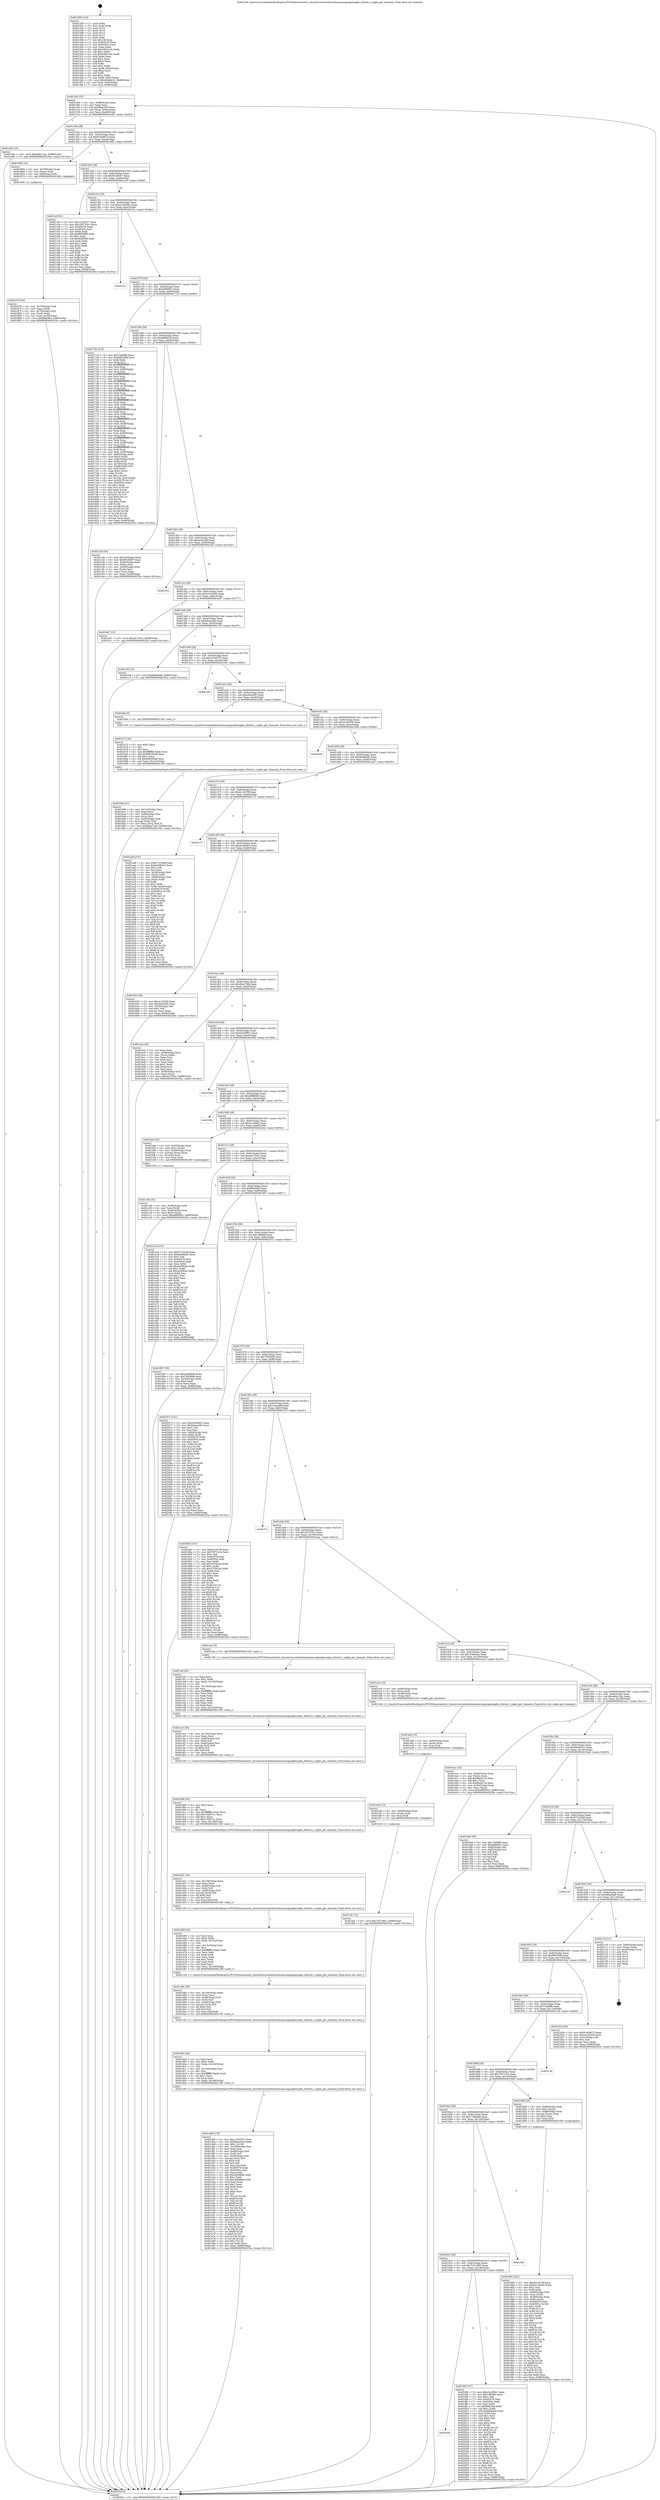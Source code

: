 digraph "0x401290" {
  label = "0x401290 (/mnt/c/Users/mathe/Desktop/tcc/POCII/binaries/extr_linuxdriversnetethernetsamsungsxgbesxgbe_ethtool.c_sxgbe_get_channels_Final-ollvm.out::main(0))"
  labelloc = "t"
  node[shape=record]

  Entry [label="",width=0.3,height=0.3,shape=circle,fillcolor=black,style=filled]
  "0x401304" [label="{
     0x401304 [32]\l
     | [instrs]\l
     &nbsp;&nbsp;0x401304 \<+6\>: mov -0x88(%rbp),%eax\l
     &nbsp;&nbsp;0x40130a \<+2\>: mov %eax,%ecx\l
     &nbsp;&nbsp;0x40130c \<+6\>: sub $0x86aa3d1f,%ecx\l
     &nbsp;&nbsp;0x401312 \<+6\>: mov %eax,-0x9c(%rbp)\l
     &nbsp;&nbsp;0x401318 \<+6\>: mov %ecx,-0xa0(%rbp)\l
     &nbsp;&nbsp;0x40131e \<+6\>: je 0000000000401e92 \<main+0xc02\>\l
  }"]
  "0x401e92" [label="{
     0x401e92 [15]\l
     | [instrs]\l
     &nbsp;&nbsp;0x401e92 \<+10\>: movl $0x46dc13ac,-0x88(%rbp)\l
     &nbsp;&nbsp;0x401e9c \<+5\>: jmp 000000000040235a \<main+0x10ca\>\l
  }"]
  "0x401324" [label="{
     0x401324 [28]\l
     | [instrs]\l
     &nbsp;&nbsp;0x401324 \<+5\>: jmp 0000000000401329 \<main+0x99\>\l
     &nbsp;&nbsp;0x401329 \<+6\>: mov -0x9c(%rbp),%eax\l
     &nbsp;&nbsp;0x40132f \<+5\>: sub $0x91eb9675,%eax\l
     &nbsp;&nbsp;0x401334 \<+6\>: mov %eax,-0xa4(%rbp)\l
     &nbsp;&nbsp;0x40133a \<+6\>: je 0000000000401869 \<main+0x5d9\>\l
  }"]
  Exit [label="",width=0.3,height=0.3,shape=circle,fillcolor=black,style=filled,peripheries=2]
  "0x401869" [label="{
     0x401869 [16]\l
     | [instrs]\l
     &nbsp;&nbsp;0x401869 \<+4\>: mov -0x78(%rbp),%rax\l
     &nbsp;&nbsp;0x40186d \<+3\>: mov (%rax),%rax\l
     &nbsp;&nbsp;0x401870 \<+4\>: mov 0x8(%rax),%rdi\l
     &nbsp;&nbsp;0x401874 \<+5\>: call 0000000000401060 \<atoi@plt\>\l
     | [calls]\l
     &nbsp;&nbsp;0x401060 \{1\} (unknown)\l
  }"]
  "0x401340" [label="{
     0x401340 [28]\l
     | [instrs]\l
     &nbsp;&nbsp;0x401340 \<+5\>: jmp 0000000000401345 \<main+0xb5\>\l
     &nbsp;&nbsp;0x401345 \<+6\>: mov -0x9c(%rbp),%eax\l
     &nbsp;&nbsp;0x40134b \<+5\>: sub $0x9f148207,%eax\l
     &nbsp;&nbsp;0x401350 \<+6\>: mov %eax,-0xa8(%rbp)\l
     &nbsp;&nbsp;0x401356 \<+6\>: je 0000000000401c4f \<main+0x9bf\>\l
  }"]
  "0x4016dc" [label="{
     0x4016dc\l
  }", style=dashed]
  "0x401c4f" [label="{
     0x401c4f [91]\l
     | [instrs]\l
     &nbsp;&nbsp;0x401c4f \<+5\>: mov $0xc135d7b7,%eax\l
     &nbsp;&nbsp;0x401c54 \<+5\>: mov $0x185753e1,%ecx\l
     &nbsp;&nbsp;0x401c59 \<+7\>: mov 0x405078,%edx\l
     &nbsp;&nbsp;0x401c60 \<+7\>: mov 0x40505c,%esi\l
     &nbsp;&nbsp;0x401c67 \<+2\>: mov %edx,%edi\l
     &nbsp;&nbsp;0x401c69 \<+6\>: add $0xfd58f3f6,%edi\l
     &nbsp;&nbsp;0x401c6f \<+3\>: sub $0x1,%edi\l
     &nbsp;&nbsp;0x401c72 \<+6\>: sub $0xfd58f3f6,%edi\l
     &nbsp;&nbsp;0x401c78 \<+3\>: imul %edi,%edx\l
     &nbsp;&nbsp;0x401c7b \<+3\>: and $0x1,%edx\l
     &nbsp;&nbsp;0x401c7e \<+3\>: cmp $0x0,%edx\l
     &nbsp;&nbsp;0x401c81 \<+4\>: sete %r8b\l
     &nbsp;&nbsp;0x401c85 \<+3\>: cmp $0xa,%esi\l
     &nbsp;&nbsp;0x401c88 \<+4\>: setl %r9b\l
     &nbsp;&nbsp;0x401c8c \<+3\>: mov %r8b,%r10b\l
     &nbsp;&nbsp;0x401c8f \<+3\>: and %r9b,%r10b\l
     &nbsp;&nbsp;0x401c92 \<+3\>: xor %r9b,%r8b\l
     &nbsp;&nbsp;0x401c95 \<+3\>: or %r8b,%r10b\l
     &nbsp;&nbsp;0x401c98 \<+4\>: test $0x1,%r10b\l
     &nbsp;&nbsp;0x401c9c \<+3\>: cmovne %ecx,%eax\l
     &nbsp;&nbsp;0x401c9f \<+6\>: mov %eax,-0x88(%rbp)\l
     &nbsp;&nbsp;0x401ca5 \<+5\>: jmp 000000000040235a \<main+0x10ca\>\l
  }"]
  "0x40135c" [label="{
     0x40135c [28]\l
     | [instrs]\l
     &nbsp;&nbsp;0x40135c \<+5\>: jmp 0000000000401361 \<main+0xd1\>\l
     &nbsp;&nbsp;0x401361 \<+6\>: mov -0x9c(%rbp),%eax\l
     &nbsp;&nbsp;0x401367 \<+5\>: sub $0xa135e85a,%eax\l
     &nbsp;&nbsp;0x40136c \<+6\>: mov %eax,-0xac(%rbp)\l
     &nbsp;&nbsp;0x401372 \<+6\>: je 0000000000401f1a \<main+0xc8a\>\l
  }"]
  "0x401fdf" [label="{
     0x401fdf [147]\l
     | [instrs]\l
     &nbsp;&nbsp;0x401fdf \<+5\>: mov $0xe5a39901,%eax\l
     &nbsp;&nbsp;0x401fe4 \<+5\>: mov $0x19fbf9d,%ecx\l
     &nbsp;&nbsp;0x401fe9 \<+2\>: mov $0x1,%dl\l
     &nbsp;&nbsp;0x401feb \<+7\>: mov 0x405078,%esi\l
     &nbsp;&nbsp;0x401ff2 \<+7\>: mov 0x40505c,%edi\l
     &nbsp;&nbsp;0x401ff9 \<+3\>: mov %esi,%r8d\l
     &nbsp;&nbsp;0x401ffc \<+7\>: sub $0x6f404ed,%r8d\l
     &nbsp;&nbsp;0x402003 \<+4\>: sub $0x1,%r8d\l
     &nbsp;&nbsp;0x402007 \<+7\>: add $0x6f404ed,%r8d\l
     &nbsp;&nbsp;0x40200e \<+4\>: imul %r8d,%esi\l
     &nbsp;&nbsp;0x402012 \<+3\>: and $0x1,%esi\l
     &nbsp;&nbsp;0x402015 \<+3\>: cmp $0x0,%esi\l
     &nbsp;&nbsp;0x402018 \<+4\>: sete %r9b\l
     &nbsp;&nbsp;0x40201c \<+3\>: cmp $0xa,%edi\l
     &nbsp;&nbsp;0x40201f \<+4\>: setl %r10b\l
     &nbsp;&nbsp;0x402023 \<+3\>: mov %r9b,%r11b\l
     &nbsp;&nbsp;0x402026 \<+4\>: xor $0xff,%r11b\l
     &nbsp;&nbsp;0x40202a \<+3\>: mov %r10b,%bl\l
     &nbsp;&nbsp;0x40202d \<+3\>: xor $0xff,%bl\l
     &nbsp;&nbsp;0x402030 \<+3\>: xor $0x1,%dl\l
     &nbsp;&nbsp;0x402033 \<+3\>: mov %r11b,%r14b\l
     &nbsp;&nbsp;0x402036 \<+4\>: and $0xff,%r14b\l
     &nbsp;&nbsp;0x40203a \<+3\>: and %dl,%r9b\l
     &nbsp;&nbsp;0x40203d \<+3\>: mov %bl,%r15b\l
     &nbsp;&nbsp;0x402040 \<+4\>: and $0xff,%r15b\l
     &nbsp;&nbsp;0x402044 \<+3\>: and %dl,%r10b\l
     &nbsp;&nbsp;0x402047 \<+3\>: or %r9b,%r14b\l
     &nbsp;&nbsp;0x40204a \<+3\>: or %r10b,%r15b\l
     &nbsp;&nbsp;0x40204d \<+3\>: xor %r15b,%r14b\l
     &nbsp;&nbsp;0x402050 \<+3\>: or %bl,%r11b\l
     &nbsp;&nbsp;0x402053 \<+4\>: xor $0xff,%r11b\l
     &nbsp;&nbsp;0x402057 \<+3\>: or $0x1,%dl\l
     &nbsp;&nbsp;0x40205a \<+3\>: and %dl,%r11b\l
     &nbsp;&nbsp;0x40205d \<+3\>: or %r11b,%r14b\l
     &nbsp;&nbsp;0x402060 \<+4\>: test $0x1,%r14b\l
     &nbsp;&nbsp;0x402064 \<+3\>: cmovne %ecx,%eax\l
     &nbsp;&nbsp;0x402067 \<+6\>: mov %eax,-0x88(%rbp)\l
     &nbsp;&nbsp;0x40206d \<+5\>: jmp 000000000040235a \<main+0x10ca\>\l
  }"]
  "0x401f1a" [label="{
     0x401f1a\l
  }", style=dashed]
  "0x401378" [label="{
     0x401378 [28]\l
     | [instrs]\l
     &nbsp;&nbsp;0x401378 \<+5\>: jmp 000000000040137d \<main+0xed\>\l
     &nbsp;&nbsp;0x40137d \<+6\>: mov -0x9c(%rbp),%eax\l
     &nbsp;&nbsp;0x401383 \<+5\>: sub $0xa9f36f31,%eax\l
     &nbsp;&nbsp;0x401388 \<+6\>: mov %eax,-0xb0(%rbp)\l
     &nbsp;&nbsp;0x40138e \<+6\>: je 000000000040171b \<main+0x48b\>\l
  }"]
  "0x4016c0" [label="{
     0x4016c0 [28]\l
     | [instrs]\l
     &nbsp;&nbsp;0x4016c0 \<+5\>: jmp 00000000004016c5 \<main+0x435\>\l
     &nbsp;&nbsp;0x4016c5 \<+6\>: mov -0x9c(%rbp),%eax\l
     &nbsp;&nbsp;0x4016cb \<+5\>: sub $0x7c67c862,%eax\l
     &nbsp;&nbsp;0x4016d0 \<+6\>: mov %eax,-0x128(%rbp)\l
     &nbsp;&nbsp;0x4016d6 \<+6\>: je 0000000000401fdf \<main+0xd4f\>\l
  }"]
  "0x40171b" [label="{
     0x40171b [274]\l
     | [instrs]\l
     &nbsp;&nbsp;0x40171b \<+5\>: mov $0x73af4ff4,%eax\l
     &nbsp;&nbsp;0x401720 \<+5\>: mov $0x6f82368f,%ecx\l
     &nbsp;&nbsp;0x401725 \<+2\>: xor %edx,%edx\l
     &nbsp;&nbsp;0x401727 \<+3\>: mov %rsp,%rsi\l
     &nbsp;&nbsp;0x40172a \<+4\>: add $0xfffffffffffffff0,%rsi\l
     &nbsp;&nbsp;0x40172e \<+3\>: mov %rsi,%rsp\l
     &nbsp;&nbsp;0x401731 \<+4\>: mov %rsi,-0x80(%rbp)\l
     &nbsp;&nbsp;0x401735 \<+3\>: mov %rsp,%rsi\l
     &nbsp;&nbsp;0x401738 \<+4\>: add $0xfffffffffffffff0,%rsi\l
     &nbsp;&nbsp;0x40173c \<+3\>: mov %rsi,%rsp\l
     &nbsp;&nbsp;0x40173f \<+3\>: mov %rsp,%rdi\l
     &nbsp;&nbsp;0x401742 \<+4\>: add $0xfffffffffffffff0,%rdi\l
     &nbsp;&nbsp;0x401746 \<+3\>: mov %rdi,%rsp\l
     &nbsp;&nbsp;0x401749 \<+4\>: mov %rdi,-0x78(%rbp)\l
     &nbsp;&nbsp;0x40174d \<+3\>: mov %rsp,%rdi\l
     &nbsp;&nbsp;0x401750 \<+4\>: add $0xfffffffffffffff0,%rdi\l
     &nbsp;&nbsp;0x401754 \<+3\>: mov %rdi,%rsp\l
     &nbsp;&nbsp;0x401757 \<+4\>: mov %rdi,-0x70(%rbp)\l
     &nbsp;&nbsp;0x40175b \<+3\>: mov %rsp,%rdi\l
     &nbsp;&nbsp;0x40175e \<+4\>: add $0xfffffffffffffff0,%rdi\l
     &nbsp;&nbsp;0x401762 \<+3\>: mov %rdi,%rsp\l
     &nbsp;&nbsp;0x401765 \<+4\>: mov %rdi,-0x68(%rbp)\l
     &nbsp;&nbsp;0x401769 \<+3\>: mov %rsp,%rdi\l
     &nbsp;&nbsp;0x40176c \<+4\>: add $0xfffffffffffffff0,%rdi\l
     &nbsp;&nbsp;0x401770 \<+3\>: mov %rdi,%rsp\l
     &nbsp;&nbsp;0x401773 \<+4\>: mov %rdi,-0x60(%rbp)\l
     &nbsp;&nbsp;0x401777 \<+3\>: mov %rsp,%rdi\l
     &nbsp;&nbsp;0x40177a \<+4\>: add $0xfffffffffffffff0,%rdi\l
     &nbsp;&nbsp;0x40177e \<+3\>: mov %rdi,%rsp\l
     &nbsp;&nbsp;0x401781 \<+4\>: mov %rdi,-0x58(%rbp)\l
     &nbsp;&nbsp;0x401785 \<+3\>: mov %rsp,%rdi\l
     &nbsp;&nbsp;0x401788 \<+4\>: add $0xfffffffffffffff0,%rdi\l
     &nbsp;&nbsp;0x40178c \<+3\>: mov %rdi,%rsp\l
     &nbsp;&nbsp;0x40178f \<+4\>: mov %rdi,-0x50(%rbp)\l
     &nbsp;&nbsp;0x401793 \<+3\>: mov %rsp,%rdi\l
     &nbsp;&nbsp;0x401796 \<+4\>: add $0xfffffffffffffff0,%rdi\l
     &nbsp;&nbsp;0x40179a \<+3\>: mov %rdi,%rsp\l
     &nbsp;&nbsp;0x40179d \<+4\>: mov %rdi,-0x48(%rbp)\l
     &nbsp;&nbsp;0x4017a1 \<+3\>: mov %rsp,%rdi\l
     &nbsp;&nbsp;0x4017a4 \<+4\>: add $0xfffffffffffffff0,%rdi\l
     &nbsp;&nbsp;0x4017a8 \<+3\>: mov %rdi,%rsp\l
     &nbsp;&nbsp;0x4017ab \<+4\>: mov %rdi,-0x40(%rbp)\l
     &nbsp;&nbsp;0x4017af \<+4\>: mov -0x80(%rbp),%rdi\l
     &nbsp;&nbsp;0x4017b3 \<+6\>: movl $0x0,(%rdi)\l
     &nbsp;&nbsp;0x4017b9 \<+7\>: mov -0x8c(%rbp),%r8d\l
     &nbsp;&nbsp;0x4017c0 \<+3\>: mov %r8d,(%rsi)\l
     &nbsp;&nbsp;0x4017c3 \<+4\>: mov -0x78(%rbp),%rdi\l
     &nbsp;&nbsp;0x4017c7 \<+7\>: mov -0x98(%rbp),%r9\l
     &nbsp;&nbsp;0x4017ce \<+3\>: mov %r9,(%rdi)\l
     &nbsp;&nbsp;0x4017d1 \<+3\>: cmpl $0x2,(%rsi)\l
     &nbsp;&nbsp;0x4017d4 \<+4\>: setne %r10b\l
     &nbsp;&nbsp;0x4017d8 \<+4\>: and $0x1,%r10b\l
     &nbsp;&nbsp;0x4017dc \<+4\>: mov %r10b,-0x31(%rbp)\l
     &nbsp;&nbsp;0x4017e0 \<+8\>: mov 0x405078,%r11d\l
     &nbsp;&nbsp;0x4017e8 \<+7\>: mov 0x40505c,%ebx\l
     &nbsp;&nbsp;0x4017ef \<+3\>: sub $0x1,%edx\l
     &nbsp;&nbsp;0x4017f2 \<+3\>: mov %r11d,%r14d\l
     &nbsp;&nbsp;0x4017f5 \<+3\>: add %edx,%r14d\l
     &nbsp;&nbsp;0x4017f8 \<+4\>: imul %r14d,%r11d\l
     &nbsp;&nbsp;0x4017fc \<+4\>: and $0x1,%r11d\l
     &nbsp;&nbsp;0x401800 \<+4\>: cmp $0x0,%r11d\l
     &nbsp;&nbsp;0x401804 \<+4\>: sete %r10b\l
     &nbsp;&nbsp;0x401808 \<+3\>: cmp $0xa,%ebx\l
     &nbsp;&nbsp;0x40180b \<+4\>: setl %r15b\l
     &nbsp;&nbsp;0x40180f \<+3\>: mov %r10b,%r12b\l
     &nbsp;&nbsp;0x401812 \<+3\>: and %r15b,%r12b\l
     &nbsp;&nbsp;0x401815 \<+3\>: xor %r15b,%r10b\l
     &nbsp;&nbsp;0x401818 \<+3\>: or %r10b,%r12b\l
     &nbsp;&nbsp;0x40181b \<+4\>: test $0x1,%r12b\l
     &nbsp;&nbsp;0x40181f \<+3\>: cmovne %ecx,%eax\l
     &nbsp;&nbsp;0x401822 \<+6\>: mov %eax,-0x88(%rbp)\l
     &nbsp;&nbsp;0x401828 \<+5\>: jmp 000000000040235a \<main+0x10ca\>\l
  }"]
  "0x401394" [label="{
     0x401394 [28]\l
     | [instrs]\l
     &nbsp;&nbsp;0x401394 \<+5\>: jmp 0000000000401399 \<main+0x109\>\l
     &nbsp;&nbsp;0x401399 \<+6\>: mov -0x9c(%rbp),%eax\l
     &nbsp;&nbsp;0x40139f \<+5\>: sub $0xa9f69052,%eax\l
     &nbsp;&nbsp;0x4013a4 \<+6\>: mov %eax,-0xb4(%rbp)\l
     &nbsp;&nbsp;0x4013aa \<+6\>: je 0000000000401c2b \<main+0x99b\>\l
  }"]
  "0x401fd0" [label="{
     0x401fd0\l
  }", style=dashed]
  "0x401c2b" [label="{
     0x401c2b [36]\l
     | [instrs]\l
     &nbsp;&nbsp;0x401c2b \<+5\>: mov $0x1b46eaea,%eax\l
     &nbsp;&nbsp;0x401c30 \<+5\>: mov $0x9f148207,%ecx\l
     &nbsp;&nbsp;0x401c35 \<+4\>: mov -0x40(%rbp),%rdx\l
     &nbsp;&nbsp;0x401c39 \<+2\>: mov (%rdx),%esi\l
     &nbsp;&nbsp;0x401c3b \<+4\>: mov -0x50(%rbp),%rdx\l
     &nbsp;&nbsp;0x401c3f \<+2\>: cmp (%rdx),%esi\l
     &nbsp;&nbsp;0x401c41 \<+3\>: cmovl %ecx,%eax\l
     &nbsp;&nbsp;0x401c44 \<+6\>: mov %eax,-0x88(%rbp)\l
     &nbsp;&nbsp;0x401c4a \<+5\>: jmp 000000000040235a \<main+0x10ca\>\l
  }"]
  "0x4013b0" [label="{
     0x4013b0 [28]\l
     | [instrs]\l
     &nbsp;&nbsp;0x4013b0 \<+5\>: jmp 00000000004013b5 \<main+0x125\>\l
     &nbsp;&nbsp;0x4013b5 \<+6\>: mov -0x9c(%rbp),%eax\l
     &nbsp;&nbsp;0x4013bb \<+5\>: sub $0xaec61efd,%eax\l
     &nbsp;&nbsp;0x4013c0 \<+6\>: mov %eax,-0xb8(%rbp)\l
     &nbsp;&nbsp;0x4013c6 \<+6\>: je 0000000000402332 \<main+0x10a2\>\l
  }"]
  "0x401efc" [label="{
     0x401efc [15]\l
     | [instrs]\l
     &nbsp;&nbsp;0x401efc \<+10\>: movl $0x7c67c862,-0x88(%rbp)\l
     &nbsp;&nbsp;0x401f06 \<+5\>: jmp 000000000040235a \<main+0x10ca\>\l
  }"]
  "0x402332" [label="{
     0x402332\l
  }", style=dashed]
  "0x4013cc" [label="{
     0x4013cc [28]\l
     | [instrs]\l
     &nbsp;&nbsp;0x4013cc \<+5\>: jmp 00000000004013d1 \<main+0x141\>\l
     &nbsp;&nbsp;0x4013d1 \<+6\>: mov -0x9c(%rbp),%eax\l
     &nbsp;&nbsp;0x4013d7 \<+5\>: sub $0xb3134490,%eax\l
     &nbsp;&nbsp;0x4013dc \<+6\>: mov %eax,-0xbc(%rbp)\l
     &nbsp;&nbsp;0x4013e2 \<+6\>: je 0000000000401a07 \<main+0x777\>\l
  }"]
  "0x401eed" [label="{
     0x401eed [15]\l
     | [instrs]\l
     &nbsp;&nbsp;0x401eed \<+4\>: mov -0x48(%rbp),%rax\l
     &nbsp;&nbsp;0x401ef1 \<+3\>: mov (%rax),%rax\l
     &nbsp;&nbsp;0x401ef4 \<+3\>: mov %rax,%rdi\l
     &nbsp;&nbsp;0x401ef7 \<+5\>: call 0000000000401030 \<free@plt\>\l
     | [calls]\l
     &nbsp;&nbsp;0x401030 \{1\} (unknown)\l
  }"]
  "0x401a07" [label="{
     0x401a07 [15]\l
     | [instrs]\l
     &nbsp;&nbsp;0x401a07 \<+10\>: movl $0xed17f2ec,-0x88(%rbp)\l
     &nbsp;&nbsp;0x401a11 \<+5\>: jmp 000000000040235a \<main+0x10ca\>\l
  }"]
  "0x4013e8" [label="{
     0x4013e8 [28]\l
     | [instrs]\l
     &nbsp;&nbsp;0x4013e8 \<+5\>: jmp 00000000004013ed \<main+0x15d\>\l
     &nbsp;&nbsp;0x4013ed \<+6\>: mov -0x9c(%rbp),%eax\l
     &nbsp;&nbsp;0x4013f3 \<+5\>: sub $0xb6aca44b,%eax\l
     &nbsp;&nbsp;0x4013f8 \<+6\>: mov %eax,-0xc0(%rbp)\l
     &nbsp;&nbsp;0x4013fe \<+6\>: je 0000000000402109 \<main+0xe79\>\l
  }"]
  "0x401ede" [label="{
     0x401ede [15]\l
     | [instrs]\l
     &nbsp;&nbsp;0x401ede \<+4\>: mov -0x60(%rbp),%rax\l
     &nbsp;&nbsp;0x401ee2 \<+3\>: mov (%rax),%rax\l
     &nbsp;&nbsp;0x401ee5 \<+3\>: mov %rax,%rdi\l
     &nbsp;&nbsp;0x401ee8 \<+5\>: call 0000000000401030 \<free@plt\>\l
     | [calls]\l
     &nbsp;&nbsp;0x401030 \{1\} (unknown)\l
  }"]
  "0x402109" [label="{
     0x402109 [15]\l
     | [instrs]\l
     &nbsp;&nbsp;0x402109 \<+10\>: movl $0x6f0a64a9,-0x88(%rbp)\l
     &nbsp;&nbsp;0x402113 \<+5\>: jmp 000000000040235a \<main+0x10ca\>\l
  }"]
  "0x401404" [label="{
     0x401404 [28]\l
     | [instrs]\l
     &nbsp;&nbsp;0x401404 \<+5\>: jmp 0000000000401409 \<main+0x179\>\l
     &nbsp;&nbsp;0x401409 \<+6\>: mov -0x9c(%rbp),%eax\l
     &nbsp;&nbsp;0x40140f \<+5\>: sub $0xc135d7b7,%eax\l
     &nbsp;&nbsp;0x401414 \<+6\>: mov %eax,-0xc4(%rbp)\l
     &nbsp;&nbsp;0x40141a \<+6\>: je 00000000004021d4 \<main+0xf44\>\l
  }"]
  "0x401ddf" [label="{
     0x401ddf [179]\l
     | [instrs]\l
     &nbsp;&nbsp;0x401ddf \<+5\>: mov $0xc135d7b7,%ecx\l
     &nbsp;&nbsp;0x401de4 \<+5\>: mov $0x86aa3d1f,%edx\l
     &nbsp;&nbsp;0x401de9 \<+3\>: mov $0x1,%r10b\l
     &nbsp;&nbsp;0x401dec \<+6\>: mov -0x148(%rbp),%esi\l
     &nbsp;&nbsp;0x401df2 \<+3\>: imul %eax,%esi\l
     &nbsp;&nbsp;0x401df5 \<+4\>: mov -0x48(%rbp),%r8\l
     &nbsp;&nbsp;0x401df9 \<+3\>: mov (%r8),%r8\l
     &nbsp;&nbsp;0x401dfc \<+4\>: mov -0x40(%rbp),%r9\l
     &nbsp;&nbsp;0x401e00 \<+3\>: movslq (%r9),%r9\l
     &nbsp;&nbsp;0x401e03 \<+4\>: shl $0x4,%r9\l
     &nbsp;&nbsp;0x401e07 \<+3\>: add %r9,%r8\l
     &nbsp;&nbsp;0x401e0a \<+4\>: mov %esi,0xc(%r8)\l
     &nbsp;&nbsp;0x401e0e \<+7\>: mov 0x405078,%eax\l
     &nbsp;&nbsp;0x401e15 \<+7\>: mov 0x40505c,%esi\l
     &nbsp;&nbsp;0x401e1c \<+2\>: mov %eax,%edi\l
     &nbsp;&nbsp;0x401e1e \<+6\>: add $0xcd6496de,%edi\l
     &nbsp;&nbsp;0x401e24 \<+3\>: sub $0x1,%edi\l
     &nbsp;&nbsp;0x401e27 \<+6\>: sub $0xcd6496de,%edi\l
     &nbsp;&nbsp;0x401e2d \<+3\>: imul %edi,%eax\l
     &nbsp;&nbsp;0x401e30 \<+3\>: and $0x1,%eax\l
     &nbsp;&nbsp;0x401e33 \<+3\>: cmp $0x0,%eax\l
     &nbsp;&nbsp;0x401e36 \<+4\>: sete %r11b\l
     &nbsp;&nbsp;0x401e3a \<+3\>: cmp $0xa,%esi\l
     &nbsp;&nbsp;0x401e3d \<+3\>: setl %bl\l
     &nbsp;&nbsp;0x401e40 \<+3\>: mov %r11b,%r14b\l
     &nbsp;&nbsp;0x401e43 \<+4\>: xor $0xff,%r14b\l
     &nbsp;&nbsp;0x401e47 \<+3\>: mov %bl,%r15b\l
     &nbsp;&nbsp;0x401e4a \<+4\>: xor $0xff,%r15b\l
     &nbsp;&nbsp;0x401e4e \<+4\>: xor $0x0,%r10b\l
     &nbsp;&nbsp;0x401e52 \<+3\>: mov %r14b,%r12b\l
     &nbsp;&nbsp;0x401e55 \<+4\>: and $0x0,%r12b\l
     &nbsp;&nbsp;0x401e59 \<+3\>: and %r10b,%r11b\l
     &nbsp;&nbsp;0x401e5c \<+3\>: mov %r15b,%r13b\l
     &nbsp;&nbsp;0x401e5f \<+4\>: and $0x0,%r13b\l
     &nbsp;&nbsp;0x401e63 \<+3\>: and %r10b,%bl\l
     &nbsp;&nbsp;0x401e66 \<+3\>: or %r11b,%r12b\l
     &nbsp;&nbsp;0x401e69 \<+3\>: or %bl,%r13b\l
     &nbsp;&nbsp;0x401e6c \<+3\>: xor %r13b,%r12b\l
     &nbsp;&nbsp;0x401e6f \<+3\>: or %r15b,%r14b\l
     &nbsp;&nbsp;0x401e72 \<+4\>: xor $0xff,%r14b\l
     &nbsp;&nbsp;0x401e76 \<+4\>: or $0x0,%r10b\l
     &nbsp;&nbsp;0x401e7a \<+3\>: and %r10b,%r14b\l
     &nbsp;&nbsp;0x401e7d \<+3\>: or %r14b,%r12b\l
     &nbsp;&nbsp;0x401e80 \<+4\>: test $0x1,%r12b\l
     &nbsp;&nbsp;0x401e84 \<+3\>: cmovne %edx,%ecx\l
     &nbsp;&nbsp;0x401e87 \<+6\>: mov %ecx,-0x88(%rbp)\l
     &nbsp;&nbsp;0x401e8d \<+5\>: jmp 000000000040235a \<main+0x10ca\>\l
  }"]
  "0x4021d4" [label="{
     0x4021d4\l
  }", style=dashed]
  "0x401420" [label="{
     0x401420 [28]\l
     | [instrs]\l
     &nbsp;&nbsp;0x401420 \<+5\>: jmp 0000000000401425 \<main+0x195\>\l
     &nbsp;&nbsp;0x401425 \<+6\>: mov -0x9c(%rbp),%eax\l
     &nbsp;&nbsp;0x40142b \<+5\>: sub $0xc64a3ef2,%eax\l
     &nbsp;&nbsp;0x401430 \<+6\>: mov %eax,-0xc8(%rbp)\l
     &nbsp;&nbsp;0x401436 \<+6\>: je 0000000000401b6e \<main+0x8de\>\l
  }"]
  "0x401db3" [label="{
     0x401db3 [44]\l
     | [instrs]\l
     &nbsp;&nbsp;0x401db3 \<+2\>: xor %ecx,%ecx\l
     &nbsp;&nbsp;0x401db5 \<+5\>: mov $0x2,%edx\l
     &nbsp;&nbsp;0x401dba \<+6\>: mov %edx,-0x144(%rbp)\l
     &nbsp;&nbsp;0x401dc0 \<+1\>: cltd\l
     &nbsp;&nbsp;0x401dc1 \<+6\>: mov -0x144(%rbp),%esi\l
     &nbsp;&nbsp;0x401dc7 \<+2\>: idiv %esi\l
     &nbsp;&nbsp;0x401dc9 \<+6\>: imul $0xfffffffe,%edx,%edx\l
     &nbsp;&nbsp;0x401dcf \<+3\>: sub $0x1,%ecx\l
     &nbsp;&nbsp;0x401dd2 \<+2\>: sub %ecx,%edx\l
     &nbsp;&nbsp;0x401dd4 \<+6\>: mov %edx,-0x148(%rbp)\l
     &nbsp;&nbsp;0x401dda \<+5\>: call 0000000000401160 \<next_i\>\l
     | [calls]\l
     &nbsp;&nbsp;0x401160 \{1\} (/mnt/c/Users/mathe/Desktop/tcc/POCII/binaries/extr_linuxdriversnetethernetsamsungsxgbesxgbe_ethtool.c_sxgbe_get_channels_Final-ollvm.out::next_i)\l
  }"]
  "0x401b6e" [label="{
     0x401b6e [5]\l
     | [instrs]\l
     &nbsp;&nbsp;0x401b6e \<+5\>: call 0000000000401160 \<next_i\>\l
     | [calls]\l
     &nbsp;&nbsp;0x401160 \{1\} (/mnt/c/Users/mathe/Desktop/tcc/POCII/binaries/extr_linuxdriversnetethernetsamsungsxgbesxgbe_ethtool.c_sxgbe_get_channels_Final-ollvm.out::next_i)\l
  }"]
  "0x40143c" [label="{
     0x40143c [28]\l
     | [instrs]\l
     &nbsp;&nbsp;0x40143c \<+5\>: jmp 0000000000401441 \<main+0x1b1\>\l
     &nbsp;&nbsp;0x401441 \<+6\>: mov -0x9c(%rbp),%eax\l
     &nbsp;&nbsp;0x401447 \<+5\>: sub $0xce1d0359,%eax\l
     &nbsp;&nbsp;0x40144c \<+6\>: mov %eax,-0xcc(%rbp)\l
     &nbsp;&nbsp;0x401452 \<+6\>: je 000000000040184b \<main+0x5bb\>\l
  }"]
  "0x401d8c" [label="{
     0x401d8c [39]\l
     | [instrs]\l
     &nbsp;&nbsp;0x401d8c \<+6\>: mov -0x140(%rbp),%ecx\l
     &nbsp;&nbsp;0x401d92 \<+3\>: imul %eax,%ecx\l
     &nbsp;&nbsp;0x401d95 \<+4\>: mov -0x48(%rbp),%r8\l
     &nbsp;&nbsp;0x401d99 \<+3\>: mov (%r8),%r8\l
     &nbsp;&nbsp;0x401d9c \<+4\>: mov -0x40(%rbp),%r9\l
     &nbsp;&nbsp;0x401da0 \<+3\>: movslq (%r9),%r9\l
     &nbsp;&nbsp;0x401da3 \<+4\>: shl $0x4,%r9\l
     &nbsp;&nbsp;0x401da7 \<+3\>: add %r9,%r8\l
     &nbsp;&nbsp;0x401daa \<+4\>: mov %ecx,0x8(%r8)\l
     &nbsp;&nbsp;0x401dae \<+5\>: call 0000000000401160 \<next_i\>\l
     | [calls]\l
     &nbsp;&nbsp;0x401160 \{1\} (/mnt/c/Users/mathe/Desktop/tcc/POCII/binaries/extr_linuxdriversnetethernetsamsungsxgbesxgbe_ethtool.c_sxgbe_get_channels_Final-ollvm.out::next_i)\l
  }"]
  "0x40184b" [label="{
     0x40184b\l
  }", style=dashed]
  "0x401458" [label="{
     0x401458 [28]\l
     | [instrs]\l
     &nbsp;&nbsp;0x401458 \<+5\>: jmp 000000000040145d \<main+0x1cd\>\l
     &nbsp;&nbsp;0x40145d \<+6\>: mov -0x9c(%rbp),%eax\l
     &nbsp;&nbsp;0x401463 \<+5\>: sub $0xdbd6fa26,%eax\l
     &nbsp;&nbsp;0x401468 \<+6\>: mov %eax,-0xd0(%rbp)\l
     &nbsp;&nbsp;0x40146e \<+6\>: je 0000000000401aa9 \<main+0x819\>\l
  }"]
  "0x401d58" [label="{
     0x401d58 [52]\l
     | [instrs]\l
     &nbsp;&nbsp;0x401d58 \<+2\>: xor %ecx,%ecx\l
     &nbsp;&nbsp;0x401d5a \<+5\>: mov $0x2,%edx\l
     &nbsp;&nbsp;0x401d5f \<+6\>: mov %edx,-0x13c(%rbp)\l
     &nbsp;&nbsp;0x401d65 \<+1\>: cltd\l
     &nbsp;&nbsp;0x401d66 \<+6\>: mov -0x13c(%rbp),%esi\l
     &nbsp;&nbsp;0x401d6c \<+2\>: idiv %esi\l
     &nbsp;&nbsp;0x401d6e \<+6\>: imul $0xfffffffe,%edx,%edx\l
     &nbsp;&nbsp;0x401d74 \<+2\>: mov %ecx,%edi\l
     &nbsp;&nbsp;0x401d76 \<+2\>: sub %edx,%edi\l
     &nbsp;&nbsp;0x401d78 \<+2\>: mov %ecx,%edx\l
     &nbsp;&nbsp;0x401d7a \<+3\>: sub $0x1,%edx\l
     &nbsp;&nbsp;0x401d7d \<+2\>: add %edx,%edi\l
     &nbsp;&nbsp;0x401d7f \<+2\>: sub %edi,%ecx\l
     &nbsp;&nbsp;0x401d81 \<+6\>: mov %ecx,-0x140(%rbp)\l
     &nbsp;&nbsp;0x401d87 \<+5\>: call 0000000000401160 \<next_i\>\l
     | [calls]\l
     &nbsp;&nbsp;0x401160 \{1\} (/mnt/c/Users/mathe/Desktop/tcc/POCII/binaries/extr_linuxdriversnetethernetsamsungsxgbesxgbe_ethtool.c_sxgbe_get_channels_Final-ollvm.out::next_i)\l
  }"]
  "0x401aa9" [label="{
     0x401aa9 [167]\l
     | [instrs]\l
     &nbsp;&nbsp;0x401aa9 \<+5\>: mov $0x6710344f,%eax\l
     &nbsp;&nbsp;0x401aae \<+5\>: mov $0xdce964c3,%ecx\l
     &nbsp;&nbsp;0x401ab3 \<+2\>: mov $0x1,%dl\l
     &nbsp;&nbsp;0x401ab5 \<+2\>: xor %esi,%esi\l
     &nbsp;&nbsp;0x401ab7 \<+4\>: mov -0x58(%rbp),%rdi\l
     &nbsp;&nbsp;0x401abb \<+3\>: mov (%rdi),%r8d\l
     &nbsp;&nbsp;0x401abe \<+4\>: mov -0x68(%rbp),%rdi\l
     &nbsp;&nbsp;0x401ac2 \<+3\>: cmp (%rdi),%r8d\l
     &nbsp;&nbsp;0x401ac5 \<+4\>: setl %r9b\l
     &nbsp;&nbsp;0x401ac9 \<+4\>: and $0x1,%r9b\l
     &nbsp;&nbsp;0x401acd \<+4\>: mov %r9b,-0x29(%rbp)\l
     &nbsp;&nbsp;0x401ad1 \<+8\>: mov 0x405078,%r8d\l
     &nbsp;&nbsp;0x401ad9 \<+8\>: mov 0x40505c,%r10d\l
     &nbsp;&nbsp;0x401ae1 \<+3\>: sub $0x1,%esi\l
     &nbsp;&nbsp;0x401ae4 \<+3\>: mov %r8d,%r11d\l
     &nbsp;&nbsp;0x401ae7 \<+3\>: add %esi,%r11d\l
     &nbsp;&nbsp;0x401aea \<+4\>: imul %r11d,%r8d\l
     &nbsp;&nbsp;0x401aee \<+4\>: and $0x1,%r8d\l
     &nbsp;&nbsp;0x401af2 \<+4\>: cmp $0x0,%r8d\l
     &nbsp;&nbsp;0x401af6 \<+4\>: sete %r9b\l
     &nbsp;&nbsp;0x401afa \<+4\>: cmp $0xa,%r10d\l
     &nbsp;&nbsp;0x401afe \<+3\>: setl %bl\l
     &nbsp;&nbsp;0x401b01 \<+3\>: mov %r9b,%r14b\l
     &nbsp;&nbsp;0x401b04 \<+4\>: xor $0xff,%r14b\l
     &nbsp;&nbsp;0x401b08 \<+3\>: mov %bl,%r15b\l
     &nbsp;&nbsp;0x401b0b \<+4\>: xor $0xff,%r15b\l
     &nbsp;&nbsp;0x401b0f \<+3\>: xor $0x0,%dl\l
     &nbsp;&nbsp;0x401b12 \<+3\>: mov %r14b,%r12b\l
     &nbsp;&nbsp;0x401b15 \<+4\>: and $0x0,%r12b\l
     &nbsp;&nbsp;0x401b19 \<+3\>: and %dl,%r9b\l
     &nbsp;&nbsp;0x401b1c \<+3\>: mov %r15b,%r13b\l
     &nbsp;&nbsp;0x401b1f \<+4\>: and $0x0,%r13b\l
     &nbsp;&nbsp;0x401b23 \<+2\>: and %dl,%bl\l
     &nbsp;&nbsp;0x401b25 \<+3\>: or %r9b,%r12b\l
     &nbsp;&nbsp;0x401b28 \<+3\>: or %bl,%r13b\l
     &nbsp;&nbsp;0x401b2b \<+3\>: xor %r13b,%r12b\l
     &nbsp;&nbsp;0x401b2e \<+3\>: or %r15b,%r14b\l
     &nbsp;&nbsp;0x401b31 \<+4\>: xor $0xff,%r14b\l
     &nbsp;&nbsp;0x401b35 \<+3\>: or $0x0,%dl\l
     &nbsp;&nbsp;0x401b38 \<+3\>: and %dl,%r14b\l
     &nbsp;&nbsp;0x401b3b \<+3\>: or %r14b,%r12b\l
     &nbsp;&nbsp;0x401b3e \<+4\>: test $0x1,%r12b\l
     &nbsp;&nbsp;0x401b42 \<+3\>: cmovne %ecx,%eax\l
     &nbsp;&nbsp;0x401b45 \<+6\>: mov %eax,-0x88(%rbp)\l
     &nbsp;&nbsp;0x401b4b \<+5\>: jmp 000000000040235a \<main+0x10ca\>\l
  }"]
  "0x401474" [label="{
     0x401474 [28]\l
     | [instrs]\l
     &nbsp;&nbsp;0x401474 \<+5\>: jmp 0000000000401479 \<main+0x1e9\>\l
     &nbsp;&nbsp;0x401479 \<+6\>: mov -0x9c(%rbp),%eax\l
     &nbsp;&nbsp;0x40147f \<+5\>: sub $0xdc14479f,%eax\l
     &nbsp;&nbsp;0x401484 \<+6\>: mov %eax,-0xd4(%rbp)\l
     &nbsp;&nbsp;0x40148a \<+6\>: je 0000000000402172 \<main+0xee2\>\l
  }"]
  "0x401d31" [label="{
     0x401d31 [39]\l
     | [instrs]\l
     &nbsp;&nbsp;0x401d31 \<+6\>: mov -0x138(%rbp),%ecx\l
     &nbsp;&nbsp;0x401d37 \<+3\>: imul %eax,%ecx\l
     &nbsp;&nbsp;0x401d3a \<+4\>: mov -0x48(%rbp),%r8\l
     &nbsp;&nbsp;0x401d3e \<+3\>: mov (%r8),%r8\l
     &nbsp;&nbsp;0x401d41 \<+4\>: mov -0x40(%rbp),%r9\l
     &nbsp;&nbsp;0x401d45 \<+3\>: movslq (%r9),%r9\l
     &nbsp;&nbsp;0x401d48 \<+4\>: shl $0x4,%r9\l
     &nbsp;&nbsp;0x401d4c \<+3\>: add %r9,%r8\l
     &nbsp;&nbsp;0x401d4f \<+4\>: mov %ecx,0x4(%r8)\l
     &nbsp;&nbsp;0x401d53 \<+5\>: call 0000000000401160 \<next_i\>\l
     | [calls]\l
     &nbsp;&nbsp;0x401160 \{1\} (/mnt/c/Users/mathe/Desktop/tcc/POCII/binaries/extr_linuxdriversnetethernetsamsungsxgbesxgbe_ethtool.c_sxgbe_get_channels_Final-ollvm.out::next_i)\l
  }"]
  "0x402172" [label="{
     0x402172\l
  }", style=dashed]
  "0x401490" [label="{
     0x401490 [28]\l
     | [instrs]\l
     &nbsp;&nbsp;0x401490 \<+5\>: jmp 0000000000401495 \<main+0x205\>\l
     &nbsp;&nbsp;0x401495 \<+6\>: mov -0x9c(%rbp),%eax\l
     &nbsp;&nbsp;0x40149b \<+5\>: sub $0xdce964c3,%eax\l
     &nbsp;&nbsp;0x4014a0 \<+6\>: mov %eax,-0xd8(%rbp)\l
     &nbsp;&nbsp;0x4014a6 \<+6\>: je 0000000000401b50 \<main+0x8c0\>\l
  }"]
  "0x401d09" [label="{
     0x401d09 [40]\l
     | [instrs]\l
     &nbsp;&nbsp;0x401d09 \<+5\>: mov $0x2,%ecx\l
     &nbsp;&nbsp;0x401d0e \<+1\>: cltd\l
     &nbsp;&nbsp;0x401d0f \<+2\>: idiv %ecx\l
     &nbsp;&nbsp;0x401d11 \<+6\>: imul $0xfffffffe,%edx,%ecx\l
     &nbsp;&nbsp;0x401d17 \<+6\>: add $0xc7bb07c1,%ecx\l
     &nbsp;&nbsp;0x401d1d \<+3\>: add $0x1,%ecx\l
     &nbsp;&nbsp;0x401d20 \<+6\>: sub $0xc7bb07c1,%ecx\l
     &nbsp;&nbsp;0x401d26 \<+6\>: mov %ecx,-0x138(%rbp)\l
     &nbsp;&nbsp;0x401d2c \<+5\>: call 0000000000401160 \<next_i\>\l
     | [calls]\l
     &nbsp;&nbsp;0x401160 \{1\} (/mnt/c/Users/mathe/Desktop/tcc/POCII/binaries/extr_linuxdriversnetethernetsamsungsxgbesxgbe_ethtool.c_sxgbe_get_channels_Final-ollvm.out::next_i)\l
  }"]
  "0x401b50" [label="{
     0x401b50 [30]\l
     | [instrs]\l
     &nbsp;&nbsp;0x401b50 \<+5\>: mov $0xec145ef3,%eax\l
     &nbsp;&nbsp;0x401b55 \<+5\>: mov $0xc64a3ef2,%ecx\l
     &nbsp;&nbsp;0x401b5a \<+3\>: mov -0x29(%rbp),%dl\l
     &nbsp;&nbsp;0x401b5d \<+3\>: test $0x1,%dl\l
     &nbsp;&nbsp;0x401b60 \<+3\>: cmovne %ecx,%eax\l
     &nbsp;&nbsp;0x401b63 \<+6\>: mov %eax,-0x88(%rbp)\l
     &nbsp;&nbsp;0x401b69 \<+5\>: jmp 000000000040235a \<main+0x10ca\>\l
  }"]
  "0x4014ac" [label="{
     0x4014ac [28]\l
     | [instrs]\l
     &nbsp;&nbsp;0x4014ac \<+5\>: jmp 00000000004014b1 \<main+0x221\>\l
     &nbsp;&nbsp;0x4014b1 \<+6\>: mov -0x9c(%rbp),%eax\l
     &nbsp;&nbsp;0x4014b7 \<+5\>: sub $0xdfaa73dd,%eax\l
     &nbsp;&nbsp;0x4014bc \<+6\>: mov %eax,-0xdc(%rbp)\l
     &nbsp;&nbsp;0x4014c2 \<+6\>: je 0000000000401bc4 \<main+0x934\>\l
  }"]
  "0x401ce3" [label="{
     0x401ce3 [38]\l
     | [instrs]\l
     &nbsp;&nbsp;0x401ce3 \<+6\>: mov -0x134(%rbp),%ecx\l
     &nbsp;&nbsp;0x401ce9 \<+3\>: imul %eax,%ecx\l
     &nbsp;&nbsp;0x401cec \<+4\>: mov -0x48(%rbp),%r8\l
     &nbsp;&nbsp;0x401cf0 \<+3\>: mov (%r8),%r8\l
     &nbsp;&nbsp;0x401cf3 \<+4\>: mov -0x40(%rbp),%r9\l
     &nbsp;&nbsp;0x401cf7 \<+3\>: movslq (%r9),%r9\l
     &nbsp;&nbsp;0x401cfa \<+4\>: shl $0x4,%r9\l
     &nbsp;&nbsp;0x401cfe \<+3\>: add %r9,%r8\l
     &nbsp;&nbsp;0x401d01 \<+3\>: mov %ecx,(%r8)\l
     &nbsp;&nbsp;0x401d04 \<+5\>: call 0000000000401160 \<next_i\>\l
     | [calls]\l
     &nbsp;&nbsp;0x401160 \{1\} (/mnt/c/Users/mathe/Desktop/tcc/POCII/binaries/extr_linuxdriversnetethernetsamsungsxgbesxgbe_ethtool.c_sxgbe_get_channels_Final-ollvm.out::next_i)\l
  }"]
  "0x401bc4" [label="{
     0x401bc4 [42]\l
     | [instrs]\l
     &nbsp;&nbsp;0x401bc4 \<+2\>: xor %eax,%eax\l
     &nbsp;&nbsp;0x401bc6 \<+4\>: mov -0x58(%rbp),%rcx\l
     &nbsp;&nbsp;0x401bca \<+2\>: mov (%rcx),%edx\l
     &nbsp;&nbsp;0x401bcc \<+2\>: mov %eax,%esi\l
     &nbsp;&nbsp;0x401bce \<+2\>: sub %edx,%esi\l
     &nbsp;&nbsp;0x401bd0 \<+2\>: mov %eax,%edx\l
     &nbsp;&nbsp;0x401bd2 \<+3\>: sub $0x1,%edx\l
     &nbsp;&nbsp;0x401bd5 \<+2\>: add %edx,%esi\l
     &nbsp;&nbsp;0x401bd7 \<+2\>: sub %esi,%eax\l
     &nbsp;&nbsp;0x401bd9 \<+4\>: mov -0x58(%rbp),%rcx\l
     &nbsp;&nbsp;0x401bdd \<+2\>: mov %eax,(%rcx)\l
     &nbsp;&nbsp;0x401bdf \<+10\>: movl $0xed17f2ec,-0x88(%rbp)\l
     &nbsp;&nbsp;0x401be9 \<+5\>: jmp 000000000040235a \<main+0x10ca\>\l
  }"]
  "0x4014c8" [label="{
     0x4014c8 [28]\l
     | [instrs]\l
     &nbsp;&nbsp;0x4014c8 \<+5\>: jmp 00000000004014cd \<main+0x23d\>\l
     &nbsp;&nbsp;0x4014cd \<+6\>: mov -0x9c(%rbp),%eax\l
     &nbsp;&nbsp;0x4014d3 \<+5\>: sub $0xe5a39901,%eax\l
     &nbsp;&nbsp;0x4014d8 \<+6\>: mov %eax,-0xe0(%rbp)\l
     &nbsp;&nbsp;0x4014de \<+6\>: je 0000000000402346 \<main+0x10b6\>\l
  }"]
  "0x401caf" [label="{
     0x401caf [52]\l
     | [instrs]\l
     &nbsp;&nbsp;0x401caf \<+2\>: xor %ecx,%ecx\l
     &nbsp;&nbsp;0x401cb1 \<+5\>: mov $0x2,%edx\l
     &nbsp;&nbsp;0x401cb6 \<+6\>: mov %edx,-0x130(%rbp)\l
     &nbsp;&nbsp;0x401cbc \<+1\>: cltd\l
     &nbsp;&nbsp;0x401cbd \<+6\>: mov -0x130(%rbp),%esi\l
     &nbsp;&nbsp;0x401cc3 \<+2\>: idiv %esi\l
     &nbsp;&nbsp;0x401cc5 \<+6\>: imul $0xfffffffe,%edx,%edx\l
     &nbsp;&nbsp;0x401ccb \<+2\>: mov %ecx,%edi\l
     &nbsp;&nbsp;0x401ccd \<+2\>: sub %edx,%edi\l
     &nbsp;&nbsp;0x401ccf \<+2\>: mov %ecx,%edx\l
     &nbsp;&nbsp;0x401cd1 \<+3\>: sub $0x1,%edx\l
     &nbsp;&nbsp;0x401cd4 \<+2\>: add %edx,%edi\l
     &nbsp;&nbsp;0x401cd6 \<+2\>: sub %edi,%ecx\l
     &nbsp;&nbsp;0x401cd8 \<+6\>: mov %ecx,-0x134(%rbp)\l
     &nbsp;&nbsp;0x401cde \<+5\>: call 0000000000401160 \<next_i\>\l
     | [calls]\l
     &nbsp;&nbsp;0x401160 \{1\} (/mnt/c/Users/mathe/Desktop/tcc/POCII/binaries/extr_linuxdriversnetethernetsamsungsxgbesxgbe_ethtool.c_sxgbe_get_channels_Final-ollvm.out::next_i)\l
  }"]
  "0x402346" [label="{
     0x402346\l
  }", style=dashed]
  "0x4014e4" [label="{
     0x4014e4 [28]\l
     | [instrs]\l
     &nbsp;&nbsp;0x4014e4 \<+5\>: jmp 00000000004014e9 \<main+0x259\>\l
     &nbsp;&nbsp;0x4014e9 \<+6\>: mov -0x9c(%rbp),%eax\l
     &nbsp;&nbsp;0x4014ef \<+5\>: sub $0xe996fbf6,%eax\l
     &nbsp;&nbsp;0x4014f4 \<+6\>: mov %eax,-0xe4(%rbp)\l
     &nbsp;&nbsp;0x4014fa \<+6\>: je 0000000000401f0b \<main+0xc7b\>\l
  }"]
  "0x401c0b" [label="{
     0x401c0b [32]\l
     | [instrs]\l
     &nbsp;&nbsp;0x401c0b \<+4\>: mov -0x48(%rbp),%rdi\l
     &nbsp;&nbsp;0x401c0f \<+3\>: mov %rax,(%rdi)\l
     &nbsp;&nbsp;0x401c12 \<+4\>: mov -0x40(%rbp),%rax\l
     &nbsp;&nbsp;0x401c16 \<+6\>: movl $0x0,(%rax)\l
     &nbsp;&nbsp;0x401c1c \<+10\>: movl $0xa9f69052,-0x88(%rbp)\l
     &nbsp;&nbsp;0x401c26 \<+5\>: jmp 000000000040235a \<main+0x10ca\>\l
  }"]
  "0x401f0b" [label="{
     0x401f0b\l
  }", style=dashed]
  "0x401500" [label="{
     0x401500 [28]\l
     | [instrs]\l
     &nbsp;&nbsp;0x401500 \<+5\>: jmp 0000000000401505 \<main+0x275\>\l
     &nbsp;&nbsp;0x401505 \<+6\>: mov -0x9c(%rbp),%eax\l
     &nbsp;&nbsp;0x40150b \<+5\>: sub $0xec145ef3,%eax\l
     &nbsp;&nbsp;0x401510 \<+6\>: mov %eax,-0xe8(%rbp)\l
     &nbsp;&nbsp;0x401516 \<+6\>: je 0000000000401bee \<main+0x95e\>\l
  }"]
  "0x401b9b" [label="{
     0x401b9b [41]\l
     | [instrs]\l
     &nbsp;&nbsp;0x401b9b \<+6\>: mov -0x12c(%rbp),%ecx\l
     &nbsp;&nbsp;0x401ba1 \<+3\>: imul %eax,%ecx\l
     &nbsp;&nbsp;0x401ba4 \<+4\>: mov -0x60(%rbp),%rsi\l
     &nbsp;&nbsp;0x401ba8 \<+3\>: mov (%rsi),%rsi\l
     &nbsp;&nbsp;0x401bab \<+4\>: mov -0x58(%rbp),%rdi\l
     &nbsp;&nbsp;0x401baf \<+3\>: movslq (%rdi),%rdi\l
     &nbsp;&nbsp;0x401bb2 \<+3\>: mov %ecx,(%rsi,%rdi,4)\l
     &nbsp;&nbsp;0x401bb5 \<+10\>: movl $0xdfaa73dd,-0x88(%rbp)\l
     &nbsp;&nbsp;0x401bbf \<+5\>: jmp 000000000040235a \<main+0x10ca\>\l
  }"]
  "0x401bee" [label="{
     0x401bee [29]\l
     | [instrs]\l
     &nbsp;&nbsp;0x401bee \<+4\>: mov -0x50(%rbp),%rax\l
     &nbsp;&nbsp;0x401bf2 \<+6\>: movl $0x1,(%rax)\l
     &nbsp;&nbsp;0x401bf8 \<+4\>: mov -0x50(%rbp),%rax\l
     &nbsp;&nbsp;0x401bfc \<+3\>: movslq (%rax),%rax\l
     &nbsp;&nbsp;0x401bff \<+4\>: shl $0x4,%rax\l
     &nbsp;&nbsp;0x401c03 \<+3\>: mov %rax,%rdi\l
     &nbsp;&nbsp;0x401c06 \<+5\>: call 0000000000401050 \<malloc@plt\>\l
     | [calls]\l
     &nbsp;&nbsp;0x401050 \{1\} (unknown)\l
  }"]
  "0x40151c" [label="{
     0x40151c [28]\l
     | [instrs]\l
     &nbsp;&nbsp;0x40151c \<+5\>: jmp 0000000000401521 \<main+0x291\>\l
     &nbsp;&nbsp;0x401521 \<+6\>: mov -0x9c(%rbp),%eax\l
     &nbsp;&nbsp;0x401527 \<+5\>: sub $0xed17f2ec,%eax\l
     &nbsp;&nbsp;0x40152c \<+6\>: mov %eax,-0xec(%rbp)\l
     &nbsp;&nbsp;0x401532 \<+6\>: je 0000000000401a16 \<main+0x786\>\l
  }"]
  "0x401b73" [label="{
     0x401b73 [40]\l
     | [instrs]\l
     &nbsp;&nbsp;0x401b73 \<+5\>: mov $0x2,%ecx\l
     &nbsp;&nbsp;0x401b78 \<+1\>: cltd\l
     &nbsp;&nbsp;0x401b79 \<+2\>: idiv %ecx\l
     &nbsp;&nbsp;0x401b7b \<+6\>: imul $0xfffffffe,%edx,%ecx\l
     &nbsp;&nbsp;0x401b81 \<+6\>: add $0x696363dd,%ecx\l
     &nbsp;&nbsp;0x401b87 \<+3\>: add $0x1,%ecx\l
     &nbsp;&nbsp;0x401b8a \<+6\>: sub $0x696363dd,%ecx\l
     &nbsp;&nbsp;0x401b90 \<+6\>: mov %ecx,-0x12c(%rbp)\l
     &nbsp;&nbsp;0x401b96 \<+5\>: call 0000000000401160 \<next_i\>\l
     | [calls]\l
     &nbsp;&nbsp;0x401160 \{1\} (/mnt/c/Users/mathe/Desktop/tcc/POCII/binaries/extr_linuxdriversnetethernetsamsungsxgbesxgbe_ethtool.c_sxgbe_get_channels_Final-ollvm.out::next_i)\l
  }"]
  "0x401a16" [label="{
     0x401a16 [147]\l
     | [instrs]\l
     &nbsp;&nbsp;0x401a16 \<+5\>: mov $0x6710344f,%eax\l
     &nbsp;&nbsp;0x401a1b \<+5\>: mov $0xdbd6fa26,%ecx\l
     &nbsp;&nbsp;0x401a20 \<+2\>: mov $0x1,%dl\l
     &nbsp;&nbsp;0x401a22 \<+7\>: mov 0x405078,%esi\l
     &nbsp;&nbsp;0x401a29 \<+7\>: mov 0x40505c,%edi\l
     &nbsp;&nbsp;0x401a30 \<+3\>: mov %esi,%r8d\l
     &nbsp;&nbsp;0x401a33 \<+7\>: add $0xcb3f3b44,%r8d\l
     &nbsp;&nbsp;0x401a3a \<+4\>: sub $0x1,%r8d\l
     &nbsp;&nbsp;0x401a3e \<+7\>: sub $0xcb3f3b44,%r8d\l
     &nbsp;&nbsp;0x401a45 \<+4\>: imul %r8d,%esi\l
     &nbsp;&nbsp;0x401a49 \<+3\>: and $0x1,%esi\l
     &nbsp;&nbsp;0x401a4c \<+3\>: cmp $0x0,%esi\l
     &nbsp;&nbsp;0x401a4f \<+4\>: sete %r9b\l
     &nbsp;&nbsp;0x401a53 \<+3\>: cmp $0xa,%edi\l
     &nbsp;&nbsp;0x401a56 \<+4\>: setl %r10b\l
     &nbsp;&nbsp;0x401a5a \<+3\>: mov %r9b,%r11b\l
     &nbsp;&nbsp;0x401a5d \<+4\>: xor $0xff,%r11b\l
     &nbsp;&nbsp;0x401a61 \<+3\>: mov %r10b,%bl\l
     &nbsp;&nbsp;0x401a64 \<+3\>: xor $0xff,%bl\l
     &nbsp;&nbsp;0x401a67 \<+3\>: xor $0x1,%dl\l
     &nbsp;&nbsp;0x401a6a \<+3\>: mov %r11b,%r14b\l
     &nbsp;&nbsp;0x401a6d \<+4\>: and $0xff,%r14b\l
     &nbsp;&nbsp;0x401a71 \<+3\>: and %dl,%r9b\l
     &nbsp;&nbsp;0x401a74 \<+3\>: mov %bl,%r15b\l
     &nbsp;&nbsp;0x401a77 \<+4\>: and $0xff,%r15b\l
     &nbsp;&nbsp;0x401a7b \<+3\>: and %dl,%r10b\l
     &nbsp;&nbsp;0x401a7e \<+3\>: or %r9b,%r14b\l
     &nbsp;&nbsp;0x401a81 \<+3\>: or %r10b,%r15b\l
     &nbsp;&nbsp;0x401a84 \<+3\>: xor %r15b,%r14b\l
     &nbsp;&nbsp;0x401a87 \<+3\>: or %bl,%r11b\l
     &nbsp;&nbsp;0x401a8a \<+4\>: xor $0xff,%r11b\l
     &nbsp;&nbsp;0x401a8e \<+3\>: or $0x1,%dl\l
     &nbsp;&nbsp;0x401a91 \<+3\>: and %dl,%r11b\l
     &nbsp;&nbsp;0x401a94 \<+3\>: or %r11b,%r14b\l
     &nbsp;&nbsp;0x401a97 \<+4\>: test $0x1,%r14b\l
     &nbsp;&nbsp;0x401a9b \<+3\>: cmovne %ecx,%eax\l
     &nbsp;&nbsp;0x401a9e \<+6\>: mov %eax,-0x88(%rbp)\l
     &nbsp;&nbsp;0x401aa4 \<+5\>: jmp 000000000040235a \<main+0x10ca\>\l
  }"]
  "0x401538" [label="{
     0x401538 [28]\l
     | [instrs]\l
     &nbsp;&nbsp;0x401538 \<+5\>: jmp 000000000040153d \<main+0x2ad\>\l
     &nbsp;&nbsp;0x40153d \<+6\>: mov -0x9c(%rbp),%eax\l
     &nbsp;&nbsp;0x401543 \<+5\>: sub $0xff4a5f64,%eax\l
     &nbsp;&nbsp;0x401548 \<+6\>: mov %eax,-0xf0(%rbp)\l
     &nbsp;&nbsp;0x40154e \<+6\>: je 0000000000401897 \<main+0x607\>\l
  }"]
  "0x401965" [label="{
     0x401965 [162]\l
     | [instrs]\l
     &nbsp;&nbsp;0x401965 \<+5\>: mov $0xdc14479f,%ecx\l
     &nbsp;&nbsp;0x40196a \<+5\>: mov $0xb3134490,%edx\l
     &nbsp;&nbsp;0x40196f \<+3\>: mov $0x1,%sil\l
     &nbsp;&nbsp;0x401972 \<+3\>: xor %r8d,%r8d\l
     &nbsp;&nbsp;0x401975 \<+4\>: mov -0x60(%rbp),%rdi\l
     &nbsp;&nbsp;0x401979 \<+3\>: mov %rax,(%rdi)\l
     &nbsp;&nbsp;0x40197c \<+4\>: mov -0x58(%rbp),%rax\l
     &nbsp;&nbsp;0x401980 \<+6\>: movl $0x0,(%rax)\l
     &nbsp;&nbsp;0x401986 \<+8\>: mov 0x405078,%r9d\l
     &nbsp;&nbsp;0x40198e \<+8\>: mov 0x40505c,%r10d\l
     &nbsp;&nbsp;0x401996 \<+4\>: sub $0x1,%r8d\l
     &nbsp;&nbsp;0x40199a \<+3\>: mov %r9d,%r11d\l
     &nbsp;&nbsp;0x40199d \<+3\>: add %r8d,%r11d\l
     &nbsp;&nbsp;0x4019a0 \<+4\>: imul %r11d,%r9d\l
     &nbsp;&nbsp;0x4019a4 \<+4\>: and $0x1,%r9d\l
     &nbsp;&nbsp;0x4019a8 \<+4\>: cmp $0x0,%r9d\l
     &nbsp;&nbsp;0x4019ac \<+3\>: sete %bl\l
     &nbsp;&nbsp;0x4019af \<+4\>: cmp $0xa,%r10d\l
     &nbsp;&nbsp;0x4019b3 \<+4\>: setl %r14b\l
     &nbsp;&nbsp;0x4019b7 \<+3\>: mov %bl,%r15b\l
     &nbsp;&nbsp;0x4019ba \<+4\>: xor $0xff,%r15b\l
     &nbsp;&nbsp;0x4019be \<+3\>: mov %r14b,%r12b\l
     &nbsp;&nbsp;0x4019c1 \<+4\>: xor $0xff,%r12b\l
     &nbsp;&nbsp;0x4019c5 \<+4\>: xor $0x0,%sil\l
     &nbsp;&nbsp;0x4019c9 \<+3\>: mov %r15b,%r13b\l
     &nbsp;&nbsp;0x4019cc \<+4\>: and $0x0,%r13b\l
     &nbsp;&nbsp;0x4019d0 \<+3\>: and %sil,%bl\l
     &nbsp;&nbsp;0x4019d3 \<+3\>: mov %r12b,%al\l
     &nbsp;&nbsp;0x4019d6 \<+2\>: and $0x0,%al\l
     &nbsp;&nbsp;0x4019d8 \<+3\>: and %sil,%r14b\l
     &nbsp;&nbsp;0x4019db \<+3\>: or %bl,%r13b\l
     &nbsp;&nbsp;0x4019de \<+3\>: or %r14b,%al\l
     &nbsp;&nbsp;0x4019e1 \<+3\>: xor %al,%r13b\l
     &nbsp;&nbsp;0x4019e4 \<+3\>: or %r12b,%r15b\l
     &nbsp;&nbsp;0x4019e7 \<+4\>: xor $0xff,%r15b\l
     &nbsp;&nbsp;0x4019eb \<+4\>: or $0x0,%sil\l
     &nbsp;&nbsp;0x4019ef \<+3\>: and %sil,%r15b\l
     &nbsp;&nbsp;0x4019f2 \<+3\>: or %r15b,%r13b\l
     &nbsp;&nbsp;0x4019f5 \<+4\>: test $0x1,%r13b\l
     &nbsp;&nbsp;0x4019f9 \<+3\>: cmovne %edx,%ecx\l
     &nbsp;&nbsp;0x4019fc \<+6\>: mov %ecx,-0x88(%rbp)\l
     &nbsp;&nbsp;0x401a02 \<+5\>: jmp 000000000040235a \<main+0x10ca\>\l
  }"]
  "0x401897" [label="{
     0x401897 [30]\l
     | [instrs]\l
     &nbsp;&nbsp;0x401897 \<+5\>: mov $0xe996fbf6,%eax\l
     &nbsp;&nbsp;0x40189c \<+5\>: mov $0x79d3848,%ecx\l
     &nbsp;&nbsp;0x4018a1 \<+3\>: mov -0x30(%rbp),%edx\l
     &nbsp;&nbsp;0x4018a4 \<+3\>: cmp $0x0,%edx\l
     &nbsp;&nbsp;0x4018a7 \<+3\>: cmove %ecx,%eax\l
     &nbsp;&nbsp;0x4018aa \<+6\>: mov %eax,-0x88(%rbp)\l
     &nbsp;&nbsp;0x4018b0 \<+5\>: jmp 000000000040235a \<main+0x10ca\>\l
  }"]
  "0x401554" [label="{
     0x401554 [28]\l
     | [instrs]\l
     &nbsp;&nbsp;0x401554 \<+5\>: jmp 0000000000401559 \<main+0x2c9\>\l
     &nbsp;&nbsp;0x401559 \<+6\>: mov -0x9c(%rbp),%eax\l
     &nbsp;&nbsp;0x40155f \<+5\>: sub $0x19fbf9d,%eax\l
     &nbsp;&nbsp;0x401564 \<+6\>: mov %eax,-0xf4(%rbp)\l
     &nbsp;&nbsp;0x40156a \<+6\>: je 0000000000402072 \<main+0xde2\>\l
  }"]
  "0x4016a4" [label="{
     0x4016a4 [28]\l
     | [instrs]\l
     &nbsp;&nbsp;0x4016a4 \<+5\>: jmp 00000000004016a9 \<main+0x419\>\l
     &nbsp;&nbsp;0x4016a9 \<+6\>: mov -0x9c(%rbp),%eax\l
     &nbsp;&nbsp;0x4016af \<+5\>: sub $0x77fab6ad,%eax\l
     &nbsp;&nbsp;0x4016b4 \<+6\>: mov %eax,-0x124(%rbp)\l
     &nbsp;&nbsp;0x4016ba \<+6\>: je 0000000000401fd0 \<main+0xd40\>\l
  }"]
  "0x402072" [label="{
     0x402072 [151]\l
     | [instrs]\l
     &nbsp;&nbsp;0x402072 \<+5\>: mov $0xe5a39901,%eax\l
     &nbsp;&nbsp;0x402077 \<+5\>: mov $0xb6aca44b,%ecx\l
     &nbsp;&nbsp;0x40207c \<+2\>: mov $0x1,%dl\l
     &nbsp;&nbsp;0x40207e \<+2\>: xor %esi,%esi\l
     &nbsp;&nbsp;0x402080 \<+4\>: mov -0x80(%rbp),%rdi\l
     &nbsp;&nbsp;0x402084 \<+6\>: movl $0x0,(%rdi)\l
     &nbsp;&nbsp;0x40208a \<+8\>: mov 0x405078,%r8d\l
     &nbsp;&nbsp;0x402092 \<+8\>: mov 0x40505c,%r9d\l
     &nbsp;&nbsp;0x40209a \<+3\>: sub $0x1,%esi\l
     &nbsp;&nbsp;0x40209d \<+3\>: mov %r8d,%r10d\l
     &nbsp;&nbsp;0x4020a0 \<+3\>: add %esi,%r10d\l
     &nbsp;&nbsp;0x4020a3 \<+4\>: imul %r10d,%r8d\l
     &nbsp;&nbsp;0x4020a7 \<+4\>: and $0x1,%r8d\l
     &nbsp;&nbsp;0x4020ab \<+4\>: cmp $0x0,%r8d\l
     &nbsp;&nbsp;0x4020af \<+4\>: sete %r11b\l
     &nbsp;&nbsp;0x4020b3 \<+4\>: cmp $0xa,%r9d\l
     &nbsp;&nbsp;0x4020b7 \<+3\>: setl %bl\l
     &nbsp;&nbsp;0x4020ba \<+3\>: mov %r11b,%r14b\l
     &nbsp;&nbsp;0x4020bd \<+4\>: xor $0xff,%r14b\l
     &nbsp;&nbsp;0x4020c1 \<+3\>: mov %bl,%r15b\l
     &nbsp;&nbsp;0x4020c4 \<+4\>: xor $0xff,%r15b\l
     &nbsp;&nbsp;0x4020c8 \<+3\>: xor $0x0,%dl\l
     &nbsp;&nbsp;0x4020cb \<+3\>: mov %r14b,%r12b\l
     &nbsp;&nbsp;0x4020ce \<+4\>: and $0x0,%r12b\l
     &nbsp;&nbsp;0x4020d2 \<+3\>: and %dl,%r11b\l
     &nbsp;&nbsp;0x4020d5 \<+3\>: mov %r15b,%r13b\l
     &nbsp;&nbsp;0x4020d8 \<+4\>: and $0x0,%r13b\l
     &nbsp;&nbsp;0x4020dc \<+2\>: and %dl,%bl\l
     &nbsp;&nbsp;0x4020de \<+3\>: or %r11b,%r12b\l
     &nbsp;&nbsp;0x4020e1 \<+3\>: or %bl,%r13b\l
     &nbsp;&nbsp;0x4020e4 \<+3\>: xor %r13b,%r12b\l
     &nbsp;&nbsp;0x4020e7 \<+3\>: or %r15b,%r14b\l
     &nbsp;&nbsp;0x4020ea \<+4\>: xor $0xff,%r14b\l
     &nbsp;&nbsp;0x4020ee \<+3\>: or $0x0,%dl\l
     &nbsp;&nbsp;0x4020f1 \<+3\>: and %dl,%r14b\l
     &nbsp;&nbsp;0x4020f4 \<+3\>: or %r14b,%r12b\l
     &nbsp;&nbsp;0x4020f7 \<+4\>: test $0x1,%r12b\l
     &nbsp;&nbsp;0x4020fb \<+3\>: cmovne %ecx,%eax\l
     &nbsp;&nbsp;0x4020fe \<+6\>: mov %eax,-0x88(%rbp)\l
     &nbsp;&nbsp;0x402104 \<+5\>: jmp 000000000040235a \<main+0x10ca\>\l
  }"]
  "0x401570" [label="{
     0x401570 [28]\l
     | [instrs]\l
     &nbsp;&nbsp;0x401570 \<+5\>: jmp 0000000000401575 \<main+0x2e5\>\l
     &nbsp;&nbsp;0x401575 \<+6\>: mov -0x9c(%rbp),%eax\l
     &nbsp;&nbsp;0x40157b \<+5\>: sub $0x79d3848,%eax\l
     &nbsp;&nbsp;0x401580 \<+6\>: mov %eax,-0xf8(%rbp)\l
     &nbsp;&nbsp;0x401586 \<+6\>: je 00000000004018b5 \<main+0x625\>\l
  }"]
  "0x401948" [label="{
     0x401948 [29]\l
     | [instrs]\l
     &nbsp;&nbsp;0x401948 \<+4\>: mov -0x68(%rbp),%rax\l
     &nbsp;&nbsp;0x40194c \<+6\>: movl $0x1,(%rax)\l
     &nbsp;&nbsp;0x401952 \<+4\>: mov -0x68(%rbp),%rax\l
     &nbsp;&nbsp;0x401956 \<+3\>: movslq (%rax),%rax\l
     &nbsp;&nbsp;0x401959 \<+4\>: shl $0x2,%rax\l
     &nbsp;&nbsp;0x40195d \<+3\>: mov %rax,%rdi\l
     &nbsp;&nbsp;0x401960 \<+5\>: call 0000000000401050 \<malloc@plt\>\l
     | [calls]\l
     &nbsp;&nbsp;0x401050 \{1\} (unknown)\l
  }"]
  "0x4018b5" [label="{
     0x4018b5 [147]\l
     | [instrs]\l
     &nbsp;&nbsp;0x4018b5 \<+5\>: mov $0xdc14479f,%eax\l
     &nbsp;&nbsp;0x4018ba \<+5\>: mov $0x73f71414,%ecx\l
     &nbsp;&nbsp;0x4018bf \<+2\>: mov $0x1,%dl\l
     &nbsp;&nbsp;0x4018c1 \<+7\>: mov 0x405078,%esi\l
     &nbsp;&nbsp;0x4018c8 \<+7\>: mov 0x40505c,%edi\l
     &nbsp;&nbsp;0x4018cf \<+3\>: mov %esi,%r8d\l
     &nbsp;&nbsp;0x4018d2 \<+7\>: add $0x1f7591ba,%r8d\l
     &nbsp;&nbsp;0x4018d9 \<+4\>: sub $0x1,%r8d\l
     &nbsp;&nbsp;0x4018dd \<+7\>: sub $0x1f7591ba,%r8d\l
     &nbsp;&nbsp;0x4018e4 \<+4\>: imul %r8d,%esi\l
     &nbsp;&nbsp;0x4018e8 \<+3\>: and $0x1,%esi\l
     &nbsp;&nbsp;0x4018eb \<+3\>: cmp $0x0,%esi\l
     &nbsp;&nbsp;0x4018ee \<+4\>: sete %r9b\l
     &nbsp;&nbsp;0x4018f2 \<+3\>: cmp $0xa,%edi\l
     &nbsp;&nbsp;0x4018f5 \<+4\>: setl %r10b\l
     &nbsp;&nbsp;0x4018f9 \<+3\>: mov %r9b,%r11b\l
     &nbsp;&nbsp;0x4018fc \<+4\>: xor $0xff,%r11b\l
     &nbsp;&nbsp;0x401900 \<+3\>: mov %r10b,%bl\l
     &nbsp;&nbsp;0x401903 \<+3\>: xor $0xff,%bl\l
     &nbsp;&nbsp;0x401906 \<+3\>: xor $0x0,%dl\l
     &nbsp;&nbsp;0x401909 \<+3\>: mov %r11b,%r14b\l
     &nbsp;&nbsp;0x40190c \<+4\>: and $0x0,%r14b\l
     &nbsp;&nbsp;0x401910 \<+3\>: and %dl,%r9b\l
     &nbsp;&nbsp;0x401913 \<+3\>: mov %bl,%r15b\l
     &nbsp;&nbsp;0x401916 \<+4\>: and $0x0,%r15b\l
     &nbsp;&nbsp;0x40191a \<+3\>: and %dl,%r10b\l
     &nbsp;&nbsp;0x40191d \<+3\>: or %r9b,%r14b\l
     &nbsp;&nbsp;0x401920 \<+3\>: or %r10b,%r15b\l
     &nbsp;&nbsp;0x401923 \<+3\>: xor %r15b,%r14b\l
     &nbsp;&nbsp;0x401926 \<+3\>: or %bl,%r11b\l
     &nbsp;&nbsp;0x401929 \<+4\>: xor $0xff,%r11b\l
     &nbsp;&nbsp;0x40192d \<+3\>: or $0x0,%dl\l
     &nbsp;&nbsp;0x401930 \<+3\>: and %dl,%r11b\l
     &nbsp;&nbsp;0x401933 \<+3\>: or %r11b,%r14b\l
     &nbsp;&nbsp;0x401936 \<+4\>: test $0x1,%r14b\l
     &nbsp;&nbsp;0x40193a \<+3\>: cmovne %ecx,%eax\l
     &nbsp;&nbsp;0x40193d \<+6\>: mov %eax,-0x88(%rbp)\l
     &nbsp;&nbsp;0x401943 \<+5\>: jmp 000000000040235a \<main+0x10ca\>\l
  }"]
  "0x40158c" [label="{
     0x40158c [28]\l
     | [instrs]\l
     &nbsp;&nbsp;0x40158c \<+5\>: jmp 0000000000401591 \<main+0x301\>\l
     &nbsp;&nbsp;0x401591 \<+6\>: mov -0x9c(%rbp),%eax\l
     &nbsp;&nbsp;0x401597 \<+5\>: sub $0x13eca86f,%eax\l
     &nbsp;&nbsp;0x40159c \<+6\>: mov %eax,-0xfc(%rbp)\l
     &nbsp;&nbsp;0x4015a2 \<+6\>: je 0000000000401f75 \<main+0xce5\>\l
  }"]
  "0x401688" [label="{
     0x401688 [28]\l
     | [instrs]\l
     &nbsp;&nbsp;0x401688 \<+5\>: jmp 000000000040168d \<main+0x3fd\>\l
     &nbsp;&nbsp;0x40168d \<+6\>: mov -0x9c(%rbp),%eax\l
     &nbsp;&nbsp;0x401693 \<+5\>: sub $0x73f71414,%eax\l
     &nbsp;&nbsp;0x401698 \<+6\>: mov %eax,-0x120(%rbp)\l
     &nbsp;&nbsp;0x40169e \<+6\>: je 0000000000401948 \<main+0x6b8\>\l
  }"]
  "0x401f75" [label="{
     0x401f75\l
  }", style=dashed]
  "0x4015a8" [label="{
     0x4015a8 [28]\l
     | [instrs]\l
     &nbsp;&nbsp;0x4015a8 \<+5\>: jmp 00000000004015ad \<main+0x31d\>\l
     &nbsp;&nbsp;0x4015ad \<+6\>: mov -0x9c(%rbp),%eax\l
     &nbsp;&nbsp;0x4015b3 \<+5\>: sub $0x185753e1,%eax\l
     &nbsp;&nbsp;0x4015b8 \<+6\>: mov %eax,-0x100(%rbp)\l
     &nbsp;&nbsp;0x4015be \<+6\>: je 0000000000401caa \<main+0xa1a\>\l
  }"]
  "0x40212d" [label="{
     0x40212d\l
  }", style=dashed]
  "0x401caa" [label="{
     0x401caa [5]\l
     | [instrs]\l
     &nbsp;&nbsp;0x401caa \<+5\>: call 0000000000401160 \<next_i\>\l
     | [calls]\l
     &nbsp;&nbsp;0x401160 \{1\} (/mnt/c/Users/mathe/Desktop/tcc/POCII/binaries/extr_linuxdriversnetethernetsamsungsxgbesxgbe_ethtool.c_sxgbe_get_channels_Final-ollvm.out::next_i)\l
  }"]
  "0x4015c4" [label="{
     0x4015c4 [28]\l
     | [instrs]\l
     &nbsp;&nbsp;0x4015c4 \<+5\>: jmp 00000000004015c9 \<main+0x339\>\l
     &nbsp;&nbsp;0x4015c9 \<+6\>: mov -0x9c(%rbp),%eax\l
     &nbsp;&nbsp;0x4015cf \<+5\>: sub $0x1b46eaea,%eax\l
     &nbsp;&nbsp;0x4015d4 \<+6\>: mov %eax,-0x104(%rbp)\l
     &nbsp;&nbsp;0x4015da \<+6\>: je 0000000000401ecb \<main+0xc3b\>\l
  }"]
  "0x401879" [label="{
     0x401879 [30]\l
     | [instrs]\l
     &nbsp;&nbsp;0x401879 \<+4\>: mov -0x70(%rbp),%rdi\l
     &nbsp;&nbsp;0x40187d \<+2\>: mov %eax,(%rdi)\l
     &nbsp;&nbsp;0x40187f \<+4\>: mov -0x70(%rbp),%rdi\l
     &nbsp;&nbsp;0x401883 \<+2\>: mov (%rdi),%eax\l
     &nbsp;&nbsp;0x401885 \<+3\>: mov %eax,-0x30(%rbp)\l
     &nbsp;&nbsp;0x401888 \<+10\>: movl $0xff4a5f64,-0x88(%rbp)\l
     &nbsp;&nbsp;0x401892 \<+5\>: jmp 000000000040235a \<main+0x10ca\>\l
  }"]
  "0x401ecb" [label="{
     0x401ecb [19]\l
     | [instrs]\l
     &nbsp;&nbsp;0x401ecb \<+4\>: mov -0x60(%rbp),%rax\l
     &nbsp;&nbsp;0x401ecf \<+3\>: mov (%rax),%rdi\l
     &nbsp;&nbsp;0x401ed2 \<+4\>: mov -0x48(%rbp),%rax\l
     &nbsp;&nbsp;0x401ed6 \<+3\>: mov (%rax),%rsi\l
     &nbsp;&nbsp;0x401ed9 \<+5\>: call 0000000000401240 \<sxgbe_get_channels\>\l
     | [calls]\l
     &nbsp;&nbsp;0x401240 \{1\} (/mnt/c/Users/mathe/Desktop/tcc/POCII/binaries/extr_linuxdriversnetethernetsamsungsxgbesxgbe_ethtool.c_sxgbe_get_channels_Final-ollvm.out::sxgbe_get_channels)\l
  }"]
  "0x4015e0" [label="{
     0x4015e0 [28]\l
     | [instrs]\l
     &nbsp;&nbsp;0x4015e0 \<+5\>: jmp 00000000004015e5 \<main+0x355\>\l
     &nbsp;&nbsp;0x4015e5 \<+6\>: mov -0x9c(%rbp),%eax\l
     &nbsp;&nbsp;0x4015eb \<+5\>: sub $0x46dc13ac,%eax\l
     &nbsp;&nbsp;0x4015f0 \<+6\>: mov %eax,-0x108(%rbp)\l
     &nbsp;&nbsp;0x4015f6 \<+6\>: je 0000000000401ea1 \<main+0xc11\>\l
  }"]
  "0x40166c" [label="{
     0x40166c [28]\l
     | [instrs]\l
     &nbsp;&nbsp;0x40166c \<+5\>: jmp 0000000000401671 \<main+0x3e1\>\l
     &nbsp;&nbsp;0x401671 \<+6\>: mov -0x9c(%rbp),%eax\l
     &nbsp;&nbsp;0x401677 \<+5\>: sub $0x73af4ff4,%eax\l
     &nbsp;&nbsp;0x40167c \<+6\>: mov %eax,-0x11c(%rbp)\l
     &nbsp;&nbsp;0x401682 \<+6\>: je 000000000040212d \<main+0xe9d\>\l
  }"]
  "0x401ea1" [label="{
     0x401ea1 [42]\l
     | [instrs]\l
     &nbsp;&nbsp;0x401ea1 \<+4\>: mov -0x40(%rbp),%rax\l
     &nbsp;&nbsp;0x401ea5 \<+2\>: mov (%rax),%ecx\l
     &nbsp;&nbsp;0x401ea7 \<+6\>: add $0xf6aef11b,%ecx\l
     &nbsp;&nbsp;0x401ead \<+3\>: add $0x1,%ecx\l
     &nbsp;&nbsp;0x401eb0 \<+6\>: sub $0xf6aef11b,%ecx\l
     &nbsp;&nbsp;0x401eb6 \<+4\>: mov -0x40(%rbp),%rax\l
     &nbsp;&nbsp;0x401eba \<+2\>: mov %ecx,(%rax)\l
     &nbsp;&nbsp;0x401ebc \<+10\>: movl $0xa9f69052,-0x88(%rbp)\l
     &nbsp;&nbsp;0x401ec6 \<+5\>: jmp 000000000040235a \<main+0x10ca\>\l
  }"]
  "0x4015fc" [label="{
     0x4015fc [28]\l
     | [instrs]\l
     &nbsp;&nbsp;0x4015fc \<+5\>: jmp 0000000000401601 \<main+0x371\>\l
     &nbsp;&nbsp;0x401601 \<+6\>: mov -0x9c(%rbp),%eax\l
     &nbsp;&nbsp;0x401607 \<+5\>: sub $0x66cb8c21,%eax\l
     &nbsp;&nbsp;0x40160c \<+6\>: mov %eax,-0x10c(%rbp)\l
     &nbsp;&nbsp;0x401612 \<+6\>: je 00000000004016e6 \<main+0x456\>\l
  }"]
  "0x40182d" [label="{
     0x40182d [30]\l
     | [instrs]\l
     &nbsp;&nbsp;0x40182d \<+5\>: mov $0x91eb9675,%eax\l
     &nbsp;&nbsp;0x401832 \<+5\>: mov $0xce1d0359,%ecx\l
     &nbsp;&nbsp;0x401837 \<+3\>: mov -0x31(%rbp),%dl\l
     &nbsp;&nbsp;0x40183a \<+3\>: test $0x1,%dl\l
     &nbsp;&nbsp;0x40183d \<+3\>: cmovne %ecx,%eax\l
     &nbsp;&nbsp;0x401840 \<+6\>: mov %eax,-0x88(%rbp)\l
     &nbsp;&nbsp;0x401846 \<+5\>: jmp 000000000040235a \<main+0x10ca\>\l
  }"]
  "0x4016e6" [label="{
     0x4016e6 [53]\l
     | [instrs]\l
     &nbsp;&nbsp;0x4016e6 \<+5\>: mov $0x73af4ff4,%eax\l
     &nbsp;&nbsp;0x4016eb \<+5\>: mov $0xa9f36f31,%ecx\l
     &nbsp;&nbsp;0x4016f0 \<+6\>: mov -0x82(%rbp),%dl\l
     &nbsp;&nbsp;0x4016f6 \<+7\>: mov -0x81(%rbp),%sil\l
     &nbsp;&nbsp;0x4016fd \<+3\>: mov %dl,%dil\l
     &nbsp;&nbsp;0x401700 \<+3\>: and %sil,%dil\l
     &nbsp;&nbsp;0x401703 \<+3\>: xor %sil,%dl\l
     &nbsp;&nbsp;0x401706 \<+3\>: or %dl,%dil\l
     &nbsp;&nbsp;0x401709 \<+4\>: test $0x1,%dil\l
     &nbsp;&nbsp;0x40170d \<+3\>: cmovne %ecx,%eax\l
     &nbsp;&nbsp;0x401710 \<+6\>: mov %eax,-0x88(%rbp)\l
     &nbsp;&nbsp;0x401716 \<+5\>: jmp 000000000040235a \<main+0x10ca\>\l
  }"]
  "0x401618" [label="{
     0x401618 [28]\l
     | [instrs]\l
     &nbsp;&nbsp;0x401618 \<+5\>: jmp 000000000040161d \<main+0x38d\>\l
     &nbsp;&nbsp;0x40161d \<+6\>: mov -0x9c(%rbp),%eax\l
     &nbsp;&nbsp;0x401623 \<+5\>: sub $0x6710344f,%eax\l
     &nbsp;&nbsp;0x401628 \<+6\>: mov %eax,-0x110(%rbp)\l
     &nbsp;&nbsp;0x40162e \<+6\>: je 00000000004021af \<main+0xf1f\>\l
  }"]
  "0x40235a" [label="{
     0x40235a [5]\l
     | [instrs]\l
     &nbsp;&nbsp;0x40235a \<+5\>: jmp 0000000000401304 \<main+0x74\>\l
  }"]
  "0x401290" [label="{
     0x401290 [116]\l
     | [instrs]\l
     &nbsp;&nbsp;0x401290 \<+1\>: push %rbp\l
     &nbsp;&nbsp;0x401291 \<+3\>: mov %rsp,%rbp\l
     &nbsp;&nbsp;0x401294 \<+2\>: push %r15\l
     &nbsp;&nbsp;0x401296 \<+2\>: push %r14\l
     &nbsp;&nbsp;0x401298 \<+2\>: push %r13\l
     &nbsp;&nbsp;0x40129a \<+2\>: push %r12\l
     &nbsp;&nbsp;0x40129c \<+1\>: push %rbx\l
     &nbsp;&nbsp;0x40129d \<+7\>: sub $0x158,%rsp\l
     &nbsp;&nbsp;0x4012a4 \<+7\>: mov 0x405078,%eax\l
     &nbsp;&nbsp;0x4012ab \<+7\>: mov 0x40505c,%ecx\l
     &nbsp;&nbsp;0x4012b2 \<+2\>: mov %eax,%edx\l
     &nbsp;&nbsp;0x4012b4 \<+6\>: add $0x23641cdc,%edx\l
     &nbsp;&nbsp;0x4012ba \<+3\>: sub $0x1,%edx\l
     &nbsp;&nbsp;0x4012bd \<+6\>: sub $0x23641cdc,%edx\l
     &nbsp;&nbsp;0x4012c3 \<+3\>: imul %edx,%eax\l
     &nbsp;&nbsp;0x4012c6 \<+3\>: and $0x1,%eax\l
     &nbsp;&nbsp;0x4012c9 \<+3\>: cmp $0x0,%eax\l
     &nbsp;&nbsp;0x4012cc \<+4\>: sete %r8b\l
     &nbsp;&nbsp;0x4012d0 \<+4\>: and $0x1,%r8b\l
     &nbsp;&nbsp;0x4012d4 \<+7\>: mov %r8b,-0x82(%rbp)\l
     &nbsp;&nbsp;0x4012db \<+3\>: cmp $0xa,%ecx\l
     &nbsp;&nbsp;0x4012de \<+4\>: setl %r8b\l
     &nbsp;&nbsp;0x4012e2 \<+4\>: and $0x1,%r8b\l
     &nbsp;&nbsp;0x4012e6 \<+7\>: mov %r8b,-0x81(%rbp)\l
     &nbsp;&nbsp;0x4012ed \<+10\>: movl $0x66cb8c21,-0x88(%rbp)\l
     &nbsp;&nbsp;0x4012f7 \<+6\>: mov %edi,-0x8c(%rbp)\l
     &nbsp;&nbsp;0x4012fd \<+7\>: mov %rsi,-0x98(%rbp)\l
  }"]
  "0x401650" [label="{
     0x401650 [28]\l
     | [instrs]\l
     &nbsp;&nbsp;0x401650 \<+5\>: jmp 0000000000401655 \<main+0x3c5\>\l
     &nbsp;&nbsp;0x401655 \<+6\>: mov -0x9c(%rbp),%eax\l
     &nbsp;&nbsp;0x40165b \<+5\>: sub $0x6f82368f,%eax\l
     &nbsp;&nbsp;0x401660 \<+6\>: mov %eax,-0x118(%rbp)\l
     &nbsp;&nbsp;0x401666 \<+6\>: je 000000000040182d \<main+0x59d\>\l
  }"]
  "0x402118" [label="{
     0x402118 [21]\l
     | [instrs]\l
     &nbsp;&nbsp;0x402118 \<+4\>: mov -0x80(%rbp),%rax\l
     &nbsp;&nbsp;0x40211c \<+2\>: mov (%rax),%eax\l
     &nbsp;&nbsp;0x40211e \<+4\>: lea -0x28(%rbp),%rsp\l
     &nbsp;&nbsp;0x402122 \<+1\>: pop %rbx\l
     &nbsp;&nbsp;0x402123 \<+2\>: pop %r12\l
     &nbsp;&nbsp;0x402125 \<+2\>: pop %r13\l
     &nbsp;&nbsp;0x402127 \<+2\>: pop %r14\l
     &nbsp;&nbsp;0x402129 \<+2\>: pop %r15\l
     &nbsp;&nbsp;0x40212b \<+1\>: pop %rbp\l
     &nbsp;&nbsp;0x40212c \<+1\>: ret\l
  }"]
  "0x4021af" [label="{
     0x4021af\l
  }", style=dashed]
  "0x401634" [label="{
     0x401634 [28]\l
     | [instrs]\l
     &nbsp;&nbsp;0x401634 \<+5\>: jmp 0000000000401639 \<main+0x3a9\>\l
     &nbsp;&nbsp;0x401639 \<+6\>: mov -0x9c(%rbp),%eax\l
     &nbsp;&nbsp;0x40163f \<+5\>: sub $0x6f0a64a9,%eax\l
     &nbsp;&nbsp;0x401644 \<+6\>: mov %eax,-0x114(%rbp)\l
     &nbsp;&nbsp;0x40164a \<+6\>: je 0000000000402118 \<main+0xe88\>\l
  }"]
  Entry -> "0x401290" [label=" 1"]
  "0x401304" -> "0x401e92" [label=" 1"]
  "0x401304" -> "0x401324" [label=" 27"]
  "0x402118" -> Exit [label=" 1"]
  "0x401324" -> "0x401869" [label=" 1"]
  "0x401324" -> "0x401340" [label=" 26"]
  "0x402109" -> "0x40235a" [label=" 1"]
  "0x401340" -> "0x401c4f" [label=" 1"]
  "0x401340" -> "0x40135c" [label=" 25"]
  "0x402072" -> "0x40235a" [label=" 1"]
  "0x40135c" -> "0x401f1a" [label=" 0"]
  "0x40135c" -> "0x401378" [label=" 25"]
  "0x401fdf" -> "0x40235a" [label=" 1"]
  "0x401378" -> "0x40171b" [label=" 1"]
  "0x401378" -> "0x401394" [label=" 24"]
  "0x4016c0" -> "0x401fdf" [label=" 1"]
  "0x401394" -> "0x401c2b" [label=" 2"]
  "0x401394" -> "0x4013b0" [label=" 22"]
  "0x4016c0" -> "0x4016dc" [label=" 0"]
  "0x4013b0" -> "0x402332" [label=" 0"]
  "0x4013b0" -> "0x4013cc" [label=" 22"]
  "0x4016a4" -> "0x401fd0" [label=" 0"]
  "0x4013cc" -> "0x401a07" [label=" 1"]
  "0x4013cc" -> "0x4013e8" [label=" 21"]
  "0x4016a4" -> "0x4016c0" [label=" 1"]
  "0x4013e8" -> "0x402109" [label=" 1"]
  "0x4013e8" -> "0x401404" [label=" 20"]
  "0x401efc" -> "0x40235a" [label=" 1"]
  "0x401404" -> "0x4021d4" [label=" 0"]
  "0x401404" -> "0x401420" [label=" 20"]
  "0x401eed" -> "0x401efc" [label=" 1"]
  "0x401420" -> "0x401b6e" [label=" 1"]
  "0x401420" -> "0x40143c" [label=" 19"]
  "0x401ede" -> "0x401eed" [label=" 1"]
  "0x40143c" -> "0x40184b" [label=" 0"]
  "0x40143c" -> "0x401458" [label=" 19"]
  "0x401ecb" -> "0x401ede" [label=" 1"]
  "0x401458" -> "0x401aa9" [label=" 2"]
  "0x401458" -> "0x401474" [label=" 17"]
  "0x401ea1" -> "0x40235a" [label=" 1"]
  "0x401474" -> "0x402172" [label=" 0"]
  "0x401474" -> "0x401490" [label=" 17"]
  "0x401e92" -> "0x40235a" [label=" 1"]
  "0x401490" -> "0x401b50" [label=" 2"]
  "0x401490" -> "0x4014ac" [label=" 15"]
  "0x401ddf" -> "0x40235a" [label=" 1"]
  "0x4014ac" -> "0x401bc4" [label=" 1"]
  "0x4014ac" -> "0x4014c8" [label=" 14"]
  "0x401db3" -> "0x401ddf" [label=" 1"]
  "0x4014c8" -> "0x402346" [label=" 0"]
  "0x4014c8" -> "0x4014e4" [label=" 14"]
  "0x401d8c" -> "0x401db3" [label=" 1"]
  "0x4014e4" -> "0x401f0b" [label=" 0"]
  "0x4014e4" -> "0x401500" [label=" 14"]
  "0x401d58" -> "0x401d8c" [label=" 1"]
  "0x401500" -> "0x401bee" [label=" 1"]
  "0x401500" -> "0x40151c" [label=" 13"]
  "0x401d31" -> "0x401d58" [label=" 1"]
  "0x40151c" -> "0x401a16" [label=" 2"]
  "0x40151c" -> "0x401538" [label=" 11"]
  "0x401d09" -> "0x401d31" [label=" 1"]
  "0x401538" -> "0x401897" [label=" 1"]
  "0x401538" -> "0x401554" [label=" 10"]
  "0x401ce3" -> "0x401d09" [label=" 1"]
  "0x401554" -> "0x402072" [label=" 1"]
  "0x401554" -> "0x401570" [label=" 9"]
  "0x401caf" -> "0x401ce3" [label=" 1"]
  "0x401570" -> "0x4018b5" [label=" 1"]
  "0x401570" -> "0x40158c" [label=" 8"]
  "0x401caa" -> "0x401caf" [label=" 1"]
  "0x40158c" -> "0x401f75" [label=" 0"]
  "0x40158c" -> "0x4015a8" [label=" 8"]
  "0x401c2b" -> "0x40235a" [label=" 2"]
  "0x4015a8" -> "0x401caa" [label=" 1"]
  "0x4015a8" -> "0x4015c4" [label=" 7"]
  "0x401c0b" -> "0x40235a" [label=" 1"]
  "0x4015c4" -> "0x401ecb" [label=" 1"]
  "0x4015c4" -> "0x4015e0" [label=" 6"]
  "0x401bc4" -> "0x40235a" [label=" 1"]
  "0x4015e0" -> "0x401ea1" [label=" 1"]
  "0x4015e0" -> "0x4015fc" [label=" 5"]
  "0x401b9b" -> "0x40235a" [label=" 1"]
  "0x4015fc" -> "0x4016e6" [label=" 1"]
  "0x4015fc" -> "0x401618" [label=" 4"]
  "0x4016e6" -> "0x40235a" [label=" 1"]
  "0x401290" -> "0x401304" [label=" 1"]
  "0x40235a" -> "0x401304" [label=" 27"]
  "0x401b73" -> "0x401b9b" [label=" 1"]
  "0x40171b" -> "0x40235a" [label=" 1"]
  "0x401b50" -> "0x40235a" [label=" 2"]
  "0x401618" -> "0x4021af" [label=" 0"]
  "0x401618" -> "0x401634" [label=" 4"]
  "0x401aa9" -> "0x40235a" [label=" 2"]
  "0x401634" -> "0x402118" [label=" 1"]
  "0x401634" -> "0x401650" [label=" 3"]
  "0x401b6e" -> "0x401b73" [label=" 1"]
  "0x401650" -> "0x40182d" [label=" 1"]
  "0x401650" -> "0x40166c" [label=" 2"]
  "0x40182d" -> "0x40235a" [label=" 1"]
  "0x401869" -> "0x401879" [label=" 1"]
  "0x401879" -> "0x40235a" [label=" 1"]
  "0x401897" -> "0x40235a" [label=" 1"]
  "0x4018b5" -> "0x40235a" [label=" 1"]
  "0x401bee" -> "0x401c0b" [label=" 1"]
  "0x40166c" -> "0x40212d" [label=" 0"]
  "0x40166c" -> "0x401688" [label=" 2"]
  "0x401c4f" -> "0x40235a" [label=" 1"]
  "0x401688" -> "0x401948" [label=" 1"]
  "0x401688" -> "0x4016a4" [label=" 1"]
  "0x401948" -> "0x401965" [label=" 1"]
  "0x401965" -> "0x40235a" [label=" 1"]
  "0x401a07" -> "0x40235a" [label=" 1"]
  "0x401a16" -> "0x40235a" [label=" 2"]
}
